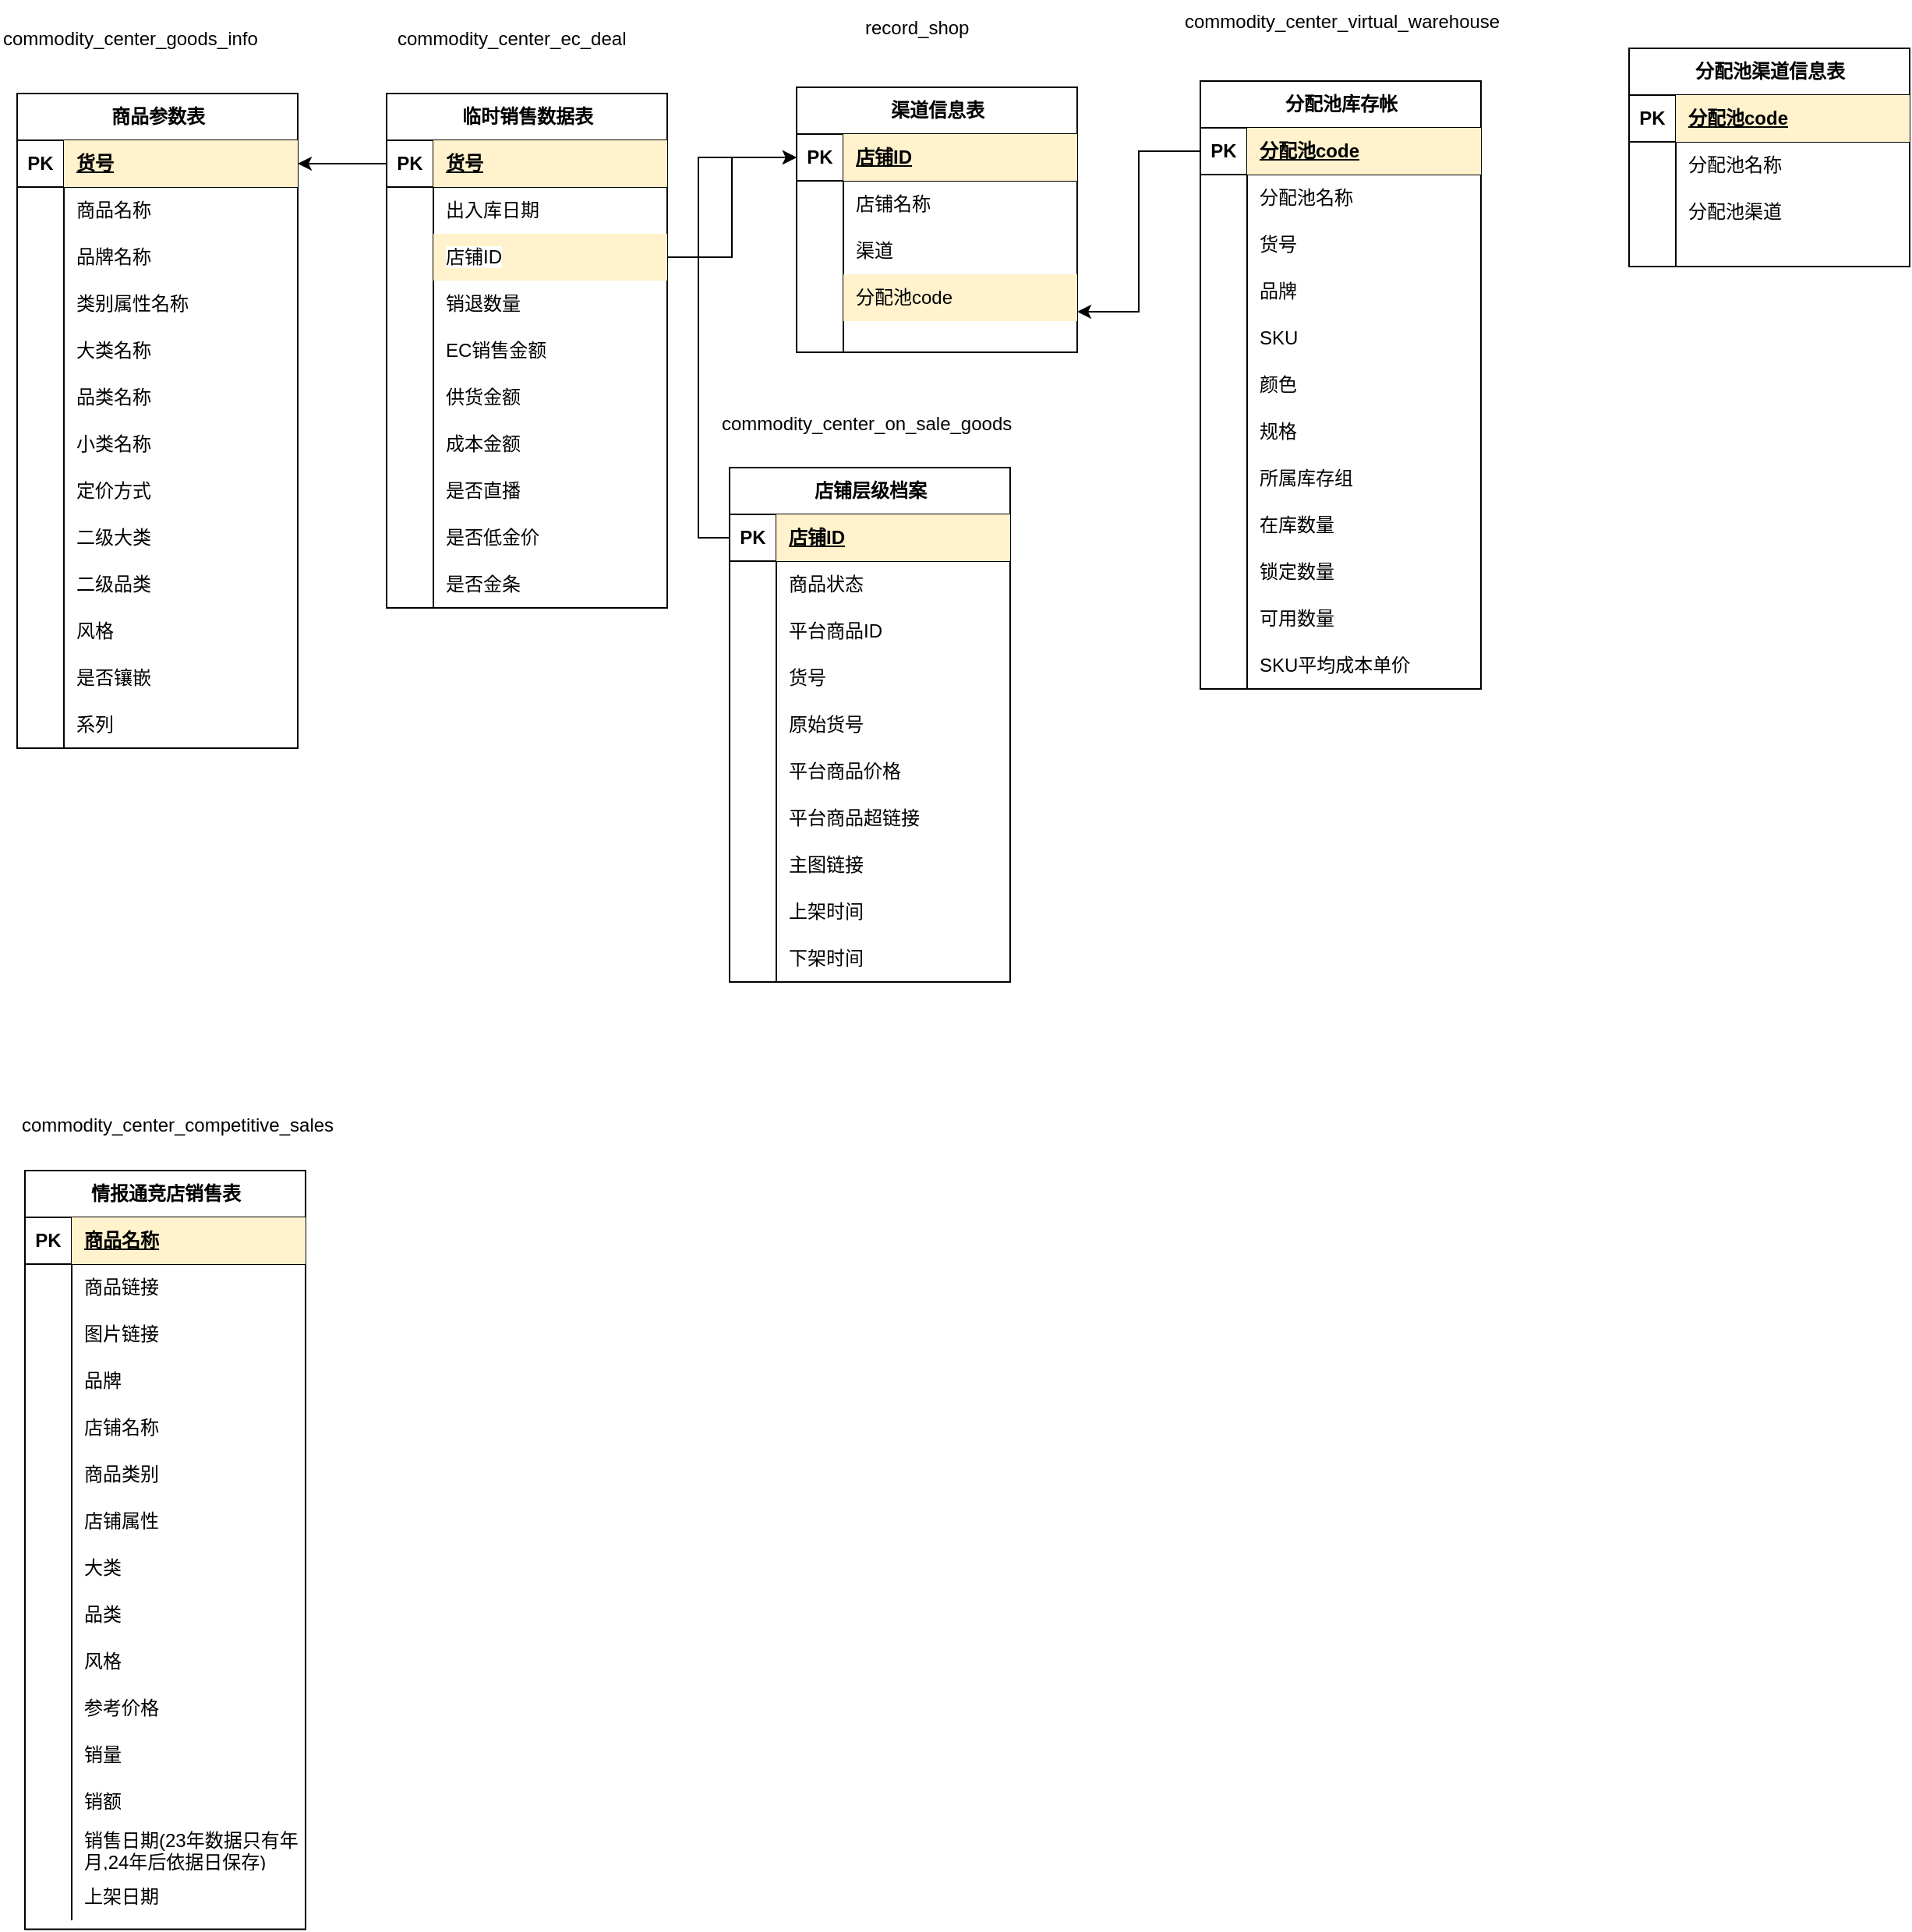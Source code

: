 <mxfile version="24.2.3" type="github">
  <diagram name="第 1 页" id="emhzuR4raNmRg1GJ_wK9">
    <mxGraphModel dx="1690" dy="738" grid="0" gridSize="10" guides="1" tooltips="1" connect="1" arrows="1" fold="1" page="0" pageScale="1" pageWidth="1200" pageHeight="1920" math="0" shadow="0">
      <root>
        <mxCell id="0" />
        <mxCell id="1" parent="0" />
        <mxCell id="-zltfGWzjcDKNvBbX60c-1" value="临时销售数据表" style="shape=table;startSize=30;container=1;collapsible=1;childLayout=tableLayout;fixedRows=1;rowLines=0;fontStyle=1;align=center;resizeLast=1;html=1;" parent="1" vertex="1">
          <mxGeometry x="270" y="150" width="180" height="330" as="geometry" />
        </mxCell>
        <mxCell id="-zltfGWzjcDKNvBbX60c-2" value="" style="shape=tableRow;horizontal=0;startSize=0;swimlaneHead=0;swimlaneBody=0;fillColor=none;collapsible=0;dropTarget=0;points=[[0,0.5],[1,0.5]];portConstraint=eastwest;top=0;left=0;right=0;bottom=1;" parent="-zltfGWzjcDKNvBbX60c-1" vertex="1">
          <mxGeometry y="30" width="180" height="30" as="geometry" />
        </mxCell>
        <mxCell id="-zltfGWzjcDKNvBbX60c-3" value="PK" style="shape=partialRectangle;connectable=0;fillColor=none;top=0;left=0;bottom=0;right=0;fontStyle=1;overflow=hidden;whiteSpace=wrap;html=1;" parent="-zltfGWzjcDKNvBbX60c-2" vertex="1">
          <mxGeometry width="30" height="30" as="geometry">
            <mxRectangle width="30" height="30" as="alternateBounds" />
          </mxGeometry>
        </mxCell>
        <mxCell id="-zltfGWzjcDKNvBbX60c-4" value="货号" style="shape=partialRectangle;connectable=0;fillColor=#fff2cc;top=0;left=0;bottom=0;right=0;align=left;spacingLeft=6;fontStyle=5;overflow=hidden;whiteSpace=wrap;html=1;strokeColor=#d6b656;" parent="-zltfGWzjcDKNvBbX60c-2" vertex="1">
          <mxGeometry x="30" width="150" height="30" as="geometry">
            <mxRectangle width="150" height="30" as="alternateBounds" />
          </mxGeometry>
        </mxCell>
        <mxCell id="-zltfGWzjcDKNvBbX60c-5" value="" style="shape=tableRow;horizontal=0;startSize=0;swimlaneHead=0;swimlaneBody=0;fillColor=none;collapsible=0;dropTarget=0;points=[[0,0.5],[1,0.5]];portConstraint=eastwest;top=0;left=0;right=0;bottom=0;" parent="-zltfGWzjcDKNvBbX60c-1" vertex="1">
          <mxGeometry y="60" width="180" height="30" as="geometry" />
        </mxCell>
        <mxCell id="-zltfGWzjcDKNvBbX60c-6" value="" style="shape=partialRectangle;connectable=0;fillColor=none;top=0;left=0;bottom=0;right=0;editable=1;overflow=hidden;whiteSpace=wrap;html=1;" parent="-zltfGWzjcDKNvBbX60c-5" vertex="1">
          <mxGeometry width="30" height="30" as="geometry">
            <mxRectangle width="30" height="30" as="alternateBounds" />
          </mxGeometry>
        </mxCell>
        <mxCell id="-zltfGWzjcDKNvBbX60c-7" value="出入库日期" style="shape=partialRectangle;connectable=0;fillColor=none;top=0;left=0;bottom=0;right=0;align=left;spacingLeft=6;overflow=hidden;whiteSpace=wrap;html=1;" parent="-zltfGWzjcDKNvBbX60c-5" vertex="1">
          <mxGeometry x="30" width="150" height="30" as="geometry">
            <mxRectangle width="150" height="30" as="alternateBounds" />
          </mxGeometry>
        </mxCell>
        <mxCell id="-zltfGWzjcDKNvBbX60c-8" value="" style="shape=tableRow;horizontal=0;startSize=0;swimlaneHead=0;swimlaneBody=0;fillColor=none;collapsible=0;dropTarget=0;points=[[0,0.5],[1,0.5]];portConstraint=eastwest;top=0;left=0;right=0;bottom=0;" parent="-zltfGWzjcDKNvBbX60c-1" vertex="1">
          <mxGeometry y="90" width="180" height="30" as="geometry" />
        </mxCell>
        <mxCell id="-zltfGWzjcDKNvBbX60c-9" value="" style="shape=partialRectangle;connectable=0;fillColor=none;top=0;left=0;bottom=0;right=0;editable=1;overflow=hidden;whiteSpace=wrap;html=1;" parent="-zltfGWzjcDKNvBbX60c-8" vertex="1">
          <mxGeometry width="30" height="30" as="geometry">
            <mxRectangle width="30" height="30" as="alternateBounds" />
          </mxGeometry>
        </mxCell>
        <mxCell id="-zltfGWzjcDKNvBbX60c-10" value="&lt;span style=&quot;background-color: rgb(255, 255, 255);&quot;&gt;店铺ID&lt;/span&gt;" style="shape=partialRectangle;connectable=0;fillColor=#fff2cc;top=0;left=0;bottom=0;right=0;align=left;spacingLeft=6;overflow=hidden;whiteSpace=wrap;html=1;strokeColor=#d6b656;" parent="-zltfGWzjcDKNvBbX60c-8" vertex="1">
          <mxGeometry x="30" width="150" height="30" as="geometry">
            <mxRectangle width="150" height="30" as="alternateBounds" />
          </mxGeometry>
        </mxCell>
        <mxCell id="-zltfGWzjcDKNvBbX60c-11" value="" style="shape=tableRow;horizontal=0;startSize=0;swimlaneHead=0;swimlaneBody=0;fillColor=none;collapsible=0;dropTarget=0;points=[[0,0.5],[1,0.5]];portConstraint=eastwest;top=0;left=0;right=0;bottom=0;" parent="-zltfGWzjcDKNvBbX60c-1" vertex="1">
          <mxGeometry y="120" width="180" height="30" as="geometry" />
        </mxCell>
        <mxCell id="-zltfGWzjcDKNvBbX60c-12" value="" style="shape=partialRectangle;connectable=0;fillColor=none;top=0;left=0;bottom=0;right=0;editable=1;overflow=hidden;whiteSpace=wrap;html=1;" parent="-zltfGWzjcDKNvBbX60c-11" vertex="1">
          <mxGeometry width="30" height="30" as="geometry">
            <mxRectangle width="30" height="30" as="alternateBounds" />
          </mxGeometry>
        </mxCell>
        <mxCell id="-zltfGWzjcDKNvBbX60c-13" value="销退数量" style="shape=partialRectangle;connectable=0;fillColor=none;top=0;left=0;bottom=0;right=0;align=left;spacingLeft=6;overflow=hidden;whiteSpace=wrap;html=1;" parent="-zltfGWzjcDKNvBbX60c-11" vertex="1">
          <mxGeometry x="30" width="150" height="30" as="geometry">
            <mxRectangle width="150" height="30" as="alternateBounds" />
          </mxGeometry>
        </mxCell>
        <mxCell id="-zltfGWzjcDKNvBbX60c-84" value="" style="shape=tableRow;horizontal=0;startSize=0;swimlaneHead=0;swimlaneBody=0;fillColor=none;collapsible=0;dropTarget=0;points=[[0,0.5],[1,0.5]];portConstraint=eastwest;top=0;left=0;right=0;bottom=0;" parent="-zltfGWzjcDKNvBbX60c-1" vertex="1">
          <mxGeometry y="150" width="180" height="30" as="geometry" />
        </mxCell>
        <mxCell id="-zltfGWzjcDKNvBbX60c-85" value="" style="shape=partialRectangle;connectable=0;fillColor=none;top=0;left=0;bottom=0;right=0;editable=1;overflow=hidden;whiteSpace=wrap;html=1;" parent="-zltfGWzjcDKNvBbX60c-84" vertex="1">
          <mxGeometry width="30" height="30" as="geometry">
            <mxRectangle width="30" height="30" as="alternateBounds" />
          </mxGeometry>
        </mxCell>
        <mxCell id="-zltfGWzjcDKNvBbX60c-86" value="EC销售金额" style="shape=partialRectangle;connectable=0;fillColor=none;top=0;left=0;bottom=0;right=0;align=left;spacingLeft=6;overflow=hidden;whiteSpace=wrap;html=1;" parent="-zltfGWzjcDKNvBbX60c-84" vertex="1">
          <mxGeometry x="30" width="150" height="30" as="geometry">
            <mxRectangle width="150" height="30" as="alternateBounds" />
          </mxGeometry>
        </mxCell>
        <mxCell id="-zltfGWzjcDKNvBbX60c-87" value="" style="shape=tableRow;horizontal=0;startSize=0;swimlaneHead=0;swimlaneBody=0;fillColor=none;collapsible=0;dropTarget=0;points=[[0,0.5],[1,0.5]];portConstraint=eastwest;top=0;left=0;right=0;bottom=0;" parent="-zltfGWzjcDKNvBbX60c-1" vertex="1">
          <mxGeometry y="180" width="180" height="30" as="geometry" />
        </mxCell>
        <mxCell id="-zltfGWzjcDKNvBbX60c-88" value="" style="shape=partialRectangle;connectable=0;fillColor=none;top=0;left=0;bottom=0;right=0;editable=1;overflow=hidden;whiteSpace=wrap;html=1;" parent="-zltfGWzjcDKNvBbX60c-87" vertex="1">
          <mxGeometry width="30" height="30" as="geometry">
            <mxRectangle width="30" height="30" as="alternateBounds" />
          </mxGeometry>
        </mxCell>
        <mxCell id="-zltfGWzjcDKNvBbX60c-89" value="供货金额" style="shape=partialRectangle;connectable=0;fillColor=none;top=0;left=0;bottom=0;right=0;align=left;spacingLeft=6;overflow=hidden;whiteSpace=wrap;html=1;" parent="-zltfGWzjcDKNvBbX60c-87" vertex="1">
          <mxGeometry x="30" width="150" height="30" as="geometry">
            <mxRectangle width="150" height="30" as="alternateBounds" />
          </mxGeometry>
        </mxCell>
        <mxCell id="-zltfGWzjcDKNvBbX60c-90" value="" style="shape=tableRow;horizontal=0;startSize=0;swimlaneHead=0;swimlaneBody=0;fillColor=none;collapsible=0;dropTarget=0;points=[[0,0.5],[1,0.5]];portConstraint=eastwest;top=0;left=0;right=0;bottom=0;" parent="-zltfGWzjcDKNvBbX60c-1" vertex="1">
          <mxGeometry y="210" width="180" height="30" as="geometry" />
        </mxCell>
        <mxCell id="-zltfGWzjcDKNvBbX60c-91" value="" style="shape=partialRectangle;connectable=0;fillColor=none;top=0;left=0;bottom=0;right=0;editable=1;overflow=hidden;whiteSpace=wrap;html=1;" parent="-zltfGWzjcDKNvBbX60c-90" vertex="1">
          <mxGeometry width="30" height="30" as="geometry">
            <mxRectangle width="30" height="30" as="alternateBounds" />
          </mxGeometry>
        </mxCell>
        <mxCell id="-zltfGWzjcDKNvBbX60c-92" value="成本金额" style="shape=partialRectangle;connectable=0;fillColor=none;top=0;left=0;bottom=0;right=0;align=left;spacingLeft=6;overflow=hidden;whiteSpace=wrap;html=1;" parent="-zltfGWzjcDKNvBbX60c-90" vertex="1">
          <mxGeometry x="30" width="150" height="30" as="geometry">
            <mxRectangle width="150" height="30" as="alternateBounds" />
          </mxGeometry>
        </mxCell>
        <mxCell id="-zltfGWzjcDKNvBbX60c-137" value="" style="shape=tableRow;horizontal=0;startSize=0;swimlaneHead=0;swimlaneBody=0;fillColor=none;collapsible=0;dropTarget=0;points=[[0,0.5],[1,0.5]];portConstraint=eastwest;top=0;left=0;right=0;bottom=0;" parent="-zltfGWzjcDKNvBbX60c-1" vertex="1">
          <mxGeometry y="240" width="180" height="30" as="geometry" />
        </mxCell>
        <mxCell id="-zltfGWzjcDKNvBbX60c-138" value="" style="shape=partialRectangle;connectable=0;fillColor=none;top=0;left=0;bottom=0;right=0;editable=1;overflow=hidden;whiteSpace=wrap;html=1;" parent="-zltfGWzjcDKNvBbX60c-137" vertex="1">
          <mxGeometry width="30" height="30" as="geometry">
            <mxRectangle width="30" height="30" as="alternateBounds" />
          </mxGeometry>
        </mxCell>
        <mxCell id="-zltfGWzjcDKNvBbX60c-139" value="是否直播" style="shape=partialRectangle;connectable=0;fillColor=none;top=0;left=0;bottom=0;right=0;align=left;spacingLeft=6;overflow=hidden;whiteSpace=wrap;html=1;" parent="-zltfGWzjcDKNvBbX60c-137" vertex="1">
          <mxGeometry x="30" width="150" height="30" as="geometry">
            <mxRectangle width="150" height="30" as="alternateBounds" />
          </mxGeometry>
        </mxCell>
        <mxCell id="-zltfGWzjcDKNvBbX60c-140" value="" style="shape=tableRow;horizontal=0;startSize=0;swimlaneHead=0;swimlaneBody=0;fillColor=none;collapsible=0;dropTarget=0;points=[[0,0.5],[1,0.5]];portConstraint=eastwest;top=0;left=0;right=0;bottom=0;" parent="-zltfGWzjcDKNvBbX60c-1" vertex="1">
          <mxGeometry y="270" width="180" height="30" as="geometry" />
        </mxCell>
        <mxCell id="-zltfGWzjcDKNvBbX60c-141" value="" style="shape=partialRectangle;connectable=0;fillColor=none;top=0;left=0;bottom=0;right=0;editable=1;overflow=hidden;whiteSpace=wrap;html=1;" parent="-zltfGWzjcDKNvBbX60c-140" vertex="1">
          <mxGeometry width="30" height="30" as="geometry">
            <mxRectangle width="30" height="30" as="alternateBounds" />
          </mxGeometry>
        </mxCell>
        <mxCell id="-zltfGWzjcDKNvBbX60c-142" value="是否低金价" style="shape=partialRectangle;connectable=0;fillColor=none;top=0;left=0;bottom=0;right=0;align=left;spacingLeft=6;overflow=hidden;whiteSpace=wrap;html=1;" parent="-zltfGWzjcDKNvBbX60c-140" vertex="1">
          <mxGeometry x="30" width="150" height="30" as="geometry">
            <mxRectangle width="150" height="30" as="alternateBounds" />
          </mxGeometry>
        </mxCell>
        <mxCell id="-zltfGWzjcDKNvBbX60c-143" value="" style="shape=tableRow;horizontal=0;startSize=0;swimlaneHead=0;swimlaneBody=0;fillColor=none;collapsible=0;dropTarget=0;points=[[0,0.5],[1,0.5]];portConstraint=eastwest;top=0;left=0;right=0;bottom=0;" parent="-zltfGWzjcDKNvBbX60c-1" vertex="1">
          <mxGeometry y="300" width="180" height="30" as="geometry" />
        </mxCell>
        <mxCell id="-zltfGWzjcDKNvBbX60c-144" value="" style="shape=partialRectangle;connectable=0;fillColor=none;top=0;left=0;bottom=0;right=0;editable=1;overflow=hidden;whiteSpace=wrap;html=1;" parent="-zltfGWzjcDKNvBbX60c-143" vertex="1">
          <mxGeometry width="30" height="30" as="geometry">
            <mxRectangle width="30" height="30" as="alternateBounds" />
          </mxGeometry>
        </mxCell>
        <mxCell id="-zltfGWzjcDKNvBbX60c-145" value="是否金条" style="shape=partialRectangle;connectable=0;fillColor=none;top=0;left=0;bottom=0;right=0;align=left;spacingLeft=6;overflow=hidden;whiteSpace=wrap;html=1;" parent="-zltfGWzjcDKNvBbX60c-143" vertex="1">
          <mxGeometry x="30" width="150" height="30" as="geometry">
            <mxRectangle width="150" height="30" as="alternateBounds" />
          </mxGeometry>
        </mxCell>
        <mxCell id="-zltfGWzjcDKNvBbX60c-14" value="分配池库存帐" style="shape=table;startSize=30;container=1;collapsible=1;childLayout=tableLayout;fixedRows=1;rowLines=0;fontStyle=1;align=center;resizeLast=1;html=1;" parent="1" vertex="1">
          <mxGeometry x="792" y="142" width="180" height="390" as="geometry" />
        </mxCell>
        <mxCell id="-zltfGWzjcDKNvBbX60c-15" value="" style="shape=tableRow;horizontal=0;startSize=0;swimlaneHead=0;swimlaneBody=0;fillColor=none;collapsible=0;dropTarget=0;points=[[0,0.5],[1,0.5]];portConstraint=eastwest;top=0;left=0;right=0;bottom=1;" parent="-zltfGWzjcDKNvBbX60c-14" vertex="1">
          <mxGeometry y="30" width="180" height="30" as="geometry" />
        </mxCell>
        <mxCell id="-zltfGWzjcDKNvBbX60c-16" value="PK" style="shape=partialRectangle;connectable=0;fillColor=none;top=0;left=0;bottom=0;right=0;fontStyle=1;overflow=hidden;whiteSpace=wrap;html=1;" parent="-zltfGWzjcDKNvBbX60c-15" vertex="1">
          <mxGeometry width="30" height="30" as="geometry">
            <mxRectangle width="30" height="30" as="alternateBounds" />
          </mxGeometry>
        </mxCell>
        <mxCell id="-zltfGWzjcDKNvBbX60c-17" value="分配池code" style="shape=partialRectangle;connectable=0;fillColor=#fff2cc;top=0;left=0;bottom=0;right=0;align=left;spacingLeft=6;fontStyle=5;overflow=hidden;whiteSpace=wrap;html=1;strokeColor=#d6b656;" parent="-zltfGWzjcDKNvBbX60c-15" vertex="1">
          <mxGeometry x="30" width="150" height="30" as="geometry">
            <mxRectangle width="150" height="30" as="alternateBounds" />
          </mxGeometry>
        </mxCell>
        <mxCell id="-zltfGWzjcDKNvBbX60c-18" value="" style="shape=tableRow;horizontal=0;startSize=0;swimlaneHead=0;swimlaneBody=0;fillColor=none;collapsible=0;dropTarget=0;points=[[0,0.5],[1,0.5]];portConstraint=eastwest;top=0;left=0;right=0;bottom=0;" parent="-zltfGWzjcDKNvBbX60c-14" vertex="1">
          <mxGeometry y="60" width="180" height="30" as="geometry" />
        </mxCell>
        <mxCell id="-zltfGWzjcDKNvBbX60c-19" value="" style="shape=partialRectangle;connectable=0;fillColor=none;top=0;left=0;bottom=0;right=0;editable=1;overflow=hidden;whiteSpace=wrap;html=1;" parent="-zltfGWzjcDKNvBbX60c-18" vertex="1">
          <mxGeometry width="30" height="30" as="geometry">
            <mxRectangle width="30" height="30" as="alternateBounds" />
          </mxGeometry>
        </mxCell>
        <mxCell id="-zltfGWzjcDKNvBbX60c-20" value="分配池名称" style="shape=partialRectangle;connectable=0;fillColor=none;top=0;left=0;bottom=0;right=0;align=left;spacingLeft=6;overflow=hidden;whiteSpace=wrap;html=1;" parent="-zltfGWzjcDKNvBbX60c-18" vertex="1">
          <mxGeometry x="30" width="150" height="30" as="geometry">
            <mxRectangle width="150" height="30" as="alternateBounds" />
          </mxGeometry>
        </mxCell>
        <mxCell id="-zltfGWzjcDKNvBbX60c-21" value="" style="shape=tableRow;horizontal=0;startSize=0;swimlaneHead=0;swimlaneBody=0;fillColor=none;collapsible=0;dropTarget=0;points=[[0,0.5],[1,0.5]];portConstraint=eastwest;top=0;left=0;right=0;bottom=0;" parent="-zltfGWzjcDKNvBbX60c-14" vertex="1">
          <mxGeometry y="90" width="180" height="30" as="geometry" />
        </mxCell>
        <mxCell id="-zltfGWzjcDKNvBbX60c-22" value="" style="shape=partialRectangle;connectable=0;fillColor=none;top=0;left=0;bottom=0;right=0;editable=1;overflow=hidden;whiteSpace=wrap;html=1;" parent="-zltfGWzjcDKNvBbX60c-21" vertex="1">
          <mxGeometry width="30" height="30" as="geometry">
            <mxRectangle width="30" height="30" as="alternateBounds" />
          </mxGeometry>
        </mxCell>
        <mxCell id="-zltfGWzjcDKNvBbX60c-23" value="货号" style="shape=partialRectangle;connectable=0;fillColor=none;top=0;left=0;bottom=0;right=0;align=left;spacingLeft=6;overflow=hidden;whiteSpace=wrap;html=1;" parent="-zltfGWzjcDKNvBbX60c-21" vertex="1">
          <mxGeometry x="30" width="150" height="30" as="geometry">
            <mxRectangle width="150" height="30" as="alternateBounds" />
          </mxGeometry>
        </mxCell>
        <mxCell id="-zltfGWzjcDKNvBbX60c-24" value="" style="shape=tableRow;horizontal=0;startSize=0;swimlaneHead=0;swimlaneBody=0;fillColor=none;collapsible=0;dropTarget=0;points=[[0,0.5],[1,0.5]];portConstraint=eastwest;top=0;left=0;right=0;bottom=0;" parent="-zltfGWzjcDKNvBbX60c-14" vertex="1">
          <mxGeometry y="120" width="180" height="30" as="geometry" />
        </mxCell>
        <mxCell id="-zltfGWzjcDKNvBbX60c-25" value="" style="shape=partialRectangle;connectable=0;fillColor=none;top=0;left=0;bottom=0;right=0;editable=1;overflow=hidden;whiteSpace=wrap;html=1;" parent="-zltfGWzjcDKNvBbX60c-24" vertex="1">
          <mxGeometry width="30" height="30" as="geometry">
            <mxRectangle width="30" height="30" as="alternateBounds" />
          </mxGeometry>
        </mxCell>
        <mxCell id="-zltfGWzjcDKNvBbX60c-26" value="品牌" style="shape=partialRectangle;connectable=0;fillColor=none;top=0;left=0;bottom=0;right=0;align=left;spacingLeft=6;overflow=hidden;whiteSpace=wrap;html=1;" parent="-zltfGWzjcDKNvBbX60c-24" vertex="1">
          <mxGeometry x="30" width="150" height="30" as="geometry">
            <mxRectangle width="150" height="30" as="alternateBounds" />
          </mxGeometry>
        </mxCell>
        <mxCell id="-zltfGWzjcDKNvBbX60c-146" value="" style="shape=tableRow;horizontal=0;startSize=0;swimlaneHead=0;swimlaneBody=0;fillColor=none;collapsible=0;dropTarget=0;points=[[0,0.5],[1,0.5]];portConstraint=eastwest;top=0;left=0;right=0;bottom=0;" parent="-zltfGWzjcDKNvBbX60c-14" vertex="1">
          <mxGeometry y="150" width="180" height="30" as="geometry" />
        </mxCell>
        <mxCell id="-zltfGWzjcDKNvBbX60c-147" value="" style="shape=partialRectangle;connectable=0;fillColor=none;top=0;left=0;bottom=0;right=0;editable=1;overflow=hidden;whiteSpace=wrap;html=1;" parent="-zltfGWzjcDKNvBbX60c-146" vertex="1">
          <mxGeometry width="30" height="30" as="geometry">
            <mxRectangle width="30" height="30" as="alternateBounds" />
          </mxGeometry>
        </mxCell>
        <mxCell id="-zltfGWzjcDKNvBbX60c-148" value="SKU" style="shape=partialRectangle;connectable=0;fillColor=none;top=0;left=0;bottom=0;right=0;align=left;spacingLeft=6;overflow=hidden;whiteSpace=wrap;html=1;" parent="-zltfGWzjcDKNvBbX60c-146" vertex="1">
          <mxGeometry x="30" width="150" height="30" as="geometry">
            <mxRectangle width="150" height="30" as="alternateBounds" />
          </mxGeometry>
        </mxCell>
        <mxCell id="-zltfGWzjcDKNvBbX60c-149" value="" style="shape=tableRow;horizontal=0;startSize=0;swimlaneHead=0;swimlaneBody=0;fillColor=none;collapsible=0;dropTarget=0;points=[[0,0.5],[1,0.5]];portConstraint=eastwest;top=0;left=0;right=0;bottom=0;" parent="-zltfGWzjcDKNvBbX60c-14" vertex="1">
          <mxGeometry y="180" width="180" height="30" as="geometry" />
        </mxCell>
        <mxCell id="-zltfGWzjcDKNvBbX60c-150" value="" style="shape=partialRectangle;connectable=0;fillColor=none;top=0;left=0;bottom=0;right=0;editable=1;overflow=hidden;whiteSpace=wrap;html=1;" parent="-zltfGWzjcDKNvBbX60c-149" vertex="1">
          <mxGeometry width="30" height="30" as="geometry">
            <mxRectangle width="30" height="30" as="alternateBounds" />
          </mxGeometry>
        </mxCell>
        <mxCell id="-zltfGWzjcDKNvBbX60c-151" value="颜色" style="shape=partialRectangle;connectable=0;fillColor=none;top=0;left=0;bottom=0;right=0;align=left;spacingLeft=6;overflow=hidden;whiteSpace=wrap;html=1;" parent="-zltfGWzjcDKNvBbX60c-149" vertex="1">
          <mxGeometry x="30" width="150" height="30" as="geometry">
            <mxRectangle width="150" height="30" as="alternateBounds" />
          </mxGeometry>
        </mxCell>
        <mxCell id="-zltfGWzjcDKNvBbX60c-152" value="" style="shape=tableRow;horizontal=0;startSize=0;swimlaneHead=0;swimlaneBody=0;fillColor=none;collapsible=0;dropTarget=0;points=[[0,0.5],[1,0.5]];portConstraint=eastwest;top=0;left=0;right=0;bottom=0;" parent="-zltfGWzjcDKNvBbX60c-14" vertex="1">
          <mxGeometry y="210" width="180" height="30" as="geometry" />
        </mxCell>
        <mxCell id="-zltfGWzjcDKNvBbX60c-153" value="" style="shape=partialRectangle;connectable=0;fillColor=none;top=0;left=0;bottom=0;right=0;editable=1;overflow=hidden;whiteSpace=wrap;html=1;" parent="-zltfGWzjcDKNvBbX60c-152" vertex="1">
          <mxGeometry width="30" height="30" as="geometry">
            <mxRectangle width="30" height="30" as="alternateBounds" />
          </mxGeometry>
        </mxCell>
        <mxCell id="-zltfGWzjcDKNvBbX60c-154" value="规格" style="shape=partialRectangle;connectable=0;fillColor=none;top=0;left=0;bottom=0;right=0;align=left;spacingLeft=6;overflow=hidden;whiteSpace=wrap;html=1;" parent="-zltfGWzjcDKNvBbX60c-152" vertex="1">
          <mxGeometry x="30" width="150" height="30" as="geometry">
            <mxRectangle width="150" height="30" as="alternateBounds" />
          </mxGeometry>
        </mxCell>
        <mxCell id="-zltfGWzjcDKNvBbX60c-155" value="" style="shape=tableRow;horizontal=0;startSize=0;swimlaneHead=0;swimlaneBody=0;fillColor=none;collapsible=0;dropTarget=0;points=[[0,0.5],[1,0.5]];portConstraint=eastwest;top=0;left=0;right=0;bottom=0;" parent="-zltfGWzjcDKNvBbX60c-14" vertex="1">
          <mxGeometry y="240" width="180" height="30" as="geometry" />
        </mxCell>
        <mxCell id="-zltfGWzjcDKNvBbX60c-156" value="" style="shape=partialRectangle;connectable=0;fillColor=none;top=0;left=0;bottom=0;right=0;editable=1;overflow=hidden;whiteSpace=wrap;html=1;" parent="-zltfGWzjcDKNvBbX60c-155" vertex="1">
          <mxGeometry width="30" height="30" as="geometry">
            <mxRectangle width="30" height="30" as="alternateBounds" />
          </mxGeometry>
        </mxCell>
        <mxCell id="-zltfGWzjcDKNvBbX60c-157" value="所属库存组" style="shape=partialRectangle;connectable=0;fillColor=none;top=0;left=0;bottom=0;right=0;align=left;spacingLeft=6;overflow=hidden;whiteSpace=wrap;html=1;" parent="-zltfGWzjcDKNvBbX60c-155" vertex="1">
          <mxGeometry x="30" width="150" height="30" as="geometry">
            <mxRectangle width="150" height="30" as="alternateBounds" />
          </mxGeometry>
        </mxCell>
        <mxCell id="-zltfGWzjcDKNvBbX60c-158" value="" style="shape=tableRow;horizontal=0;startSize=0;swimlaneHead=0;swimlaneBody=0;fillColor=none;collapsible=0;dropTarget=0;points=[[0,0.5],[1,0.5]];portConstraint=eastwest;top=0;left=0;right=0;bottom=0;" parent="-zltfGWzjcDKNvBbX60c-14" vertex="1">
          <mxGeometry y="270" width="180" height="30" as="geometry" />
        </mxCell>
        <mxCell id="-zltfGWzjcDKNvBbX60c-159" value="" style="shape=partialRectangle;connectable=0;fillColor=none;top=0;left=0;bottom=0;right=0;editable=1;overflow=hidden;whiteSpace=wrap;html=1;" parent="-zltfGWzjcDKNvBbX60c-158" vertex="1">
          <mxGeometry width="30" height="30" as="geometry">
            <mxRectangle width="30" height="30" as="alternateBounds" />
          </mxGeometry>
        </mxCell>
        <mxCell id="-zltfGWzjcDKNvBbX60c-160" value="在库数量" style="shape=partialRectangle;connectable=0;fillColor=none;top=0;left=0;bottom=0;right=0;align=left;spacingLeft=6;overflow=hidden;whiteSpace=wrap;html=1;" parent="-zltfGWzjcDKNvBbX60c-158" vertex="1">
          <mxGeometry x="30" width="150" height="30" as="geometry">
            <mxRectangle width="150" height="30" as="alternateBounds" />
          </mxGeometry>
        </mxCell>
        <mxCell id="-zltfGWzjcDKNvBbX60c-161" value="" style="shape=tableRow;horizontal=0;startSize=0;swimlaneHead=0;swimlaneBody=0;fillColor=none;collapsible=0;dropTarget=0;points=[[0,0.5],[1,0.5]];portConstraint=eastwest;top=0;left=0;right=0;bottom=0;" parent="-zltfGWzjcDKNvBbX60c-14" vertex="1">
          <mxGeometry y="300" width="180" height="30" as="geometry" />
        </mxCell>
        <mxCell id="-zltfGWzjcDKNvBbX60c-162" value="" style="shape=partialRectangle;connectable=0;fillColor=none;top=0;left=0;bottom=0;right=0;editable=1;overflow=hidden;whiteSpace=wrap;html=1;" parent="-zltfGWzjcDKNvBbX60c-161" vertex="1">
          <mxGeometry width="30" height="30" as="geometry">
            <mxRectangle width="30" height="30" as="alternateBounds" />
          </mxGeometry>
        </mxCell>
        <mxCell id="-zltfGWzjcDKNvBbX60c-163" value="锁定数量" style="shape=partialRectangle;connectable=0;fillColor=none;top=0;left=0;bottom=0;right=0;align=left;spacingLeft=6;overflow=hidden;whiteSpace=wrap;html=1;" parent="-zltfGWzjcDKNvBbX60c-161" vertex="1">
          <mxGeometry x="30" width="150" height="30" as="geometry">
            <mxRectangle width="150" height="30" as="alternateBounds" />
          </mxGeometry>
        </mxCell>
        <mxCell id="-zltfGWzjcDKNvBbX60c-164" value="" style="shape=tableRow;horizontal=0;startSize=0;swimlaneHead=0;swimlaneBody=0;fillColor=none;collapsible=0;dropTarget=0;points=[[0,0.5],[1,0.5]];portConstraint=eastwest;top=0;left=0;right=0;bottom=0;" parent="-zltfGWzjcDKNvBbX60c-14" vertex="1">
          <mxGeometry y="330" width="180" height="30" as="geometry" />
        </mxCell>
        <mxCell id="-zltfGWzjcDKNvBbX60c-165" value="" style="shape=partialRectangle;connectable=0;fillColor=none;top=0;left=0;bottom=0;right=0;editable=1;overflow=hidden;whiteSpace=wrap;html=1;" parent="-zltfGWzjcDKNvBbX60c-164" vertex="1">
          <mxGeometry width="30" height="30" as="geometry">
            <mxRectangle width="30" height="30" as="alternateBounds" />
          </mxGeometry>
        </mxCell>
        <mxCell id="-zltfGWzjcDKNvBbX60c-166" value="可用数量" style="shape=partialRectangle;connectable=0;fillColor=none;top=0;left=0;bottom=0;right=0;align=left;spacingLeft=6;overflow=hidden;whiteSpace=wrap;html=1;" parent="-zltfGWzjcDKNvBbX60c-164" vertex="1">
          <mxGeometry x="30" width="150" height="30" as="geometry">
            <mxRectangle width="150" height="30" as="alternateBounds" />
          </mxGeometry>
        </mxCell>
        <mxCell id="-zltfGWzjcDKNvBbX60c-167" value="" style="shape=tableRow;horizontal=0;startSize=0;swimlaneHead=0;swimlaneBody=0;fillColor=none;collapsible=0;dropTarget=0;points=[[0,0.5],[1,0.5]];portConstraint=eastwest;top=0;left=0;right=0;bottom=0;" parent="-zltfGWzjcDKNvBbX60c-14" vertex="1">
          <mxGeometry y="360" width="180" height="30" as="geometry" />
        </mxCell>
        <mxCell id="-zltfGWzjcDKNvBbX60c-168" value="" style="shape=partialRectangle;connectable=0;fillColor=none;top=0;left=0;bottom=0;right=0;editable=1;overflow=hidden;whiteSpace=wrap;html=1;" parent="-zltfGWzjcDKNvBbX60c-167" vertex="1">
          <mxGeometry width="30" height="30" as="geometry">
            <mxRectangle width="30" height="30" as="alternateBounds" />
          </mxGeometry>
        </mxCell>
        <mxCell id="-zltfGWzjcDKNvBbX60c-169" value="SKU平均成本单价" style="shape=partialRectangle;connectable=0;fillColor=none;top=0;left=0;bottom=0;right=0;align=left;spacingLeft=6;overflow=hidden;whiteSpace=wrap;html=1;" parent="-zltfGWzjcDKNvBbX60c-167" vertex="1">
          <mxGeometry x="30" width="150" height="30" as="geometry">
            <mxRectangle width="150" height="30" as="alternateBounds" />
          </mxGeometry>
        </mxCell>
        <mxCell id="-zltfGWzjcDKNvBbX60c-27" value="渠道信息表" style="shape=table;startSize=30;container=1;collapsible=1;childLayout=tableLayout;fixedRows=1;rowLines=0;fontStyle=1;align=center;resizeLast=1;html=1;" parent="1" vertex="1">
          <mxGeometry x="533" y="146" width="180" height="170" as="geometry" />
        </mxCell>
        <mxCell id="-zltfGWzjcDKNvBbX60c-28" value="" style="shape=tableRow;horizontal=0;startSize=0;swimlaneHead=0;swimlaneBody=0;fillColor=none;collapsible=0;dropTarget=0;points=[[0,0.5],[1,0.5]];portConstraint=eastwest;top=0;left=0;right=0;bottom=1;" parent="-zltfGWzjcDKNvBbX60c-27" vertex="1">
          <mxGeometry y="30" width="180" height="30" as="geometry" />
        </mxCell>
        <mxCell id="-zltfGWzjcDKNvBbX60c-29" value="PK" style="shape=partialRectangle;connectable=0;fillColor=none;top=0;left=0;bottom=0;right=0;fontStyle=1;overflow=hidden;whiteSpace=wrap;html=1;" parent="-zltfGWzjcDKNvBbX60c-28" vertex="1">
          <mxGeometry width="30" height="30" as="geometry">
            <mxRectangle width="30" height="30" as="alternateBounds" />
          </mxGeometry>
        </mxCell>
        <mxCell id="-zltfGWzjcDKNvBbX60c-30" value="店铺ID" style="shape=partialRectangle;connectable=0;fillColor=#fff2cc;top=0;left=0;bottom=0;right=0;align=left;spacingLeft=6;fontStyle=5;overflow=hidden;whiteSpace=wrap;html=1;strokeColor=#d6b656;" parent="-zltfGWzjcDKNvBbX60c-28" vertex="1">
          <mxGeometry x="30" width="150" height="30" as="geometry">
            <mxRectangle width="150" height="30" as="alternateBounds" />
          </mxGeometry>
        </mxCell>
        <mxCell id="-zltfGWzjcDKNvBbX60c-31" value="" style="shape=tableRow;horizontal=0;startSize=0;swimlaneHead=0;swimlaneBody=0;fillColor=none;collapsible=0;dropTarget=0;points=[[0,0.5],[1,0.5]];portConstraint=eastwest;top=0;left=0;right=0;bottom=0;" parent="-zltfGWzjcDKNvBbX60c-27" vertex="1">
          <mxGeometry y="60" width="180" height="30" as="geometry" />
        </mxCell>
        <mxCell id="-zltfGWzjcDKNvBbX60c-32" value="" style="shape=partialRectangle;connectable=0;fillColor=none;top=0;left=0;bottom=0;right=0;editable=1;overflow=hidden;whiteSpace=wrap;html=1;" parent="-zltfGWzjcDKNvBbX60c-31" vertex="1">
          <mxGeometry width="30" height="30" as="geometry">
            <mxRectangle width="30" height="30" as="alternateBounds" />
          </mxGeometry>
        </mxCell>
        <mxCell id="-zltfGWzjcDKNvBbX60c-33" value="店铺名称" style="shape=partialRectangle;connectable=0;fillColor=none;top=0;left=0;bottom=0;right=0;align=left;spacingLeft=6;overflow=hidden;whiteSpace=wrap;html=1;" parent="-zltfGWzjcDKNvBbX60c-31" vertex="1">
          <mxGeometry x="30" width="150" height="30" as="geometry">
            <mxRectangle width="150" height="30" as="alternateBounds" />
          </mxGeometry>
        </mxCell>
        <mxCell id="-zltfGWzjcDKNvBbX60c-34" value="" style="shape=tableRow;horizontal=0;startSize=0;swimlaneHead=0;swimlaneBody=0;fillColor=none;collapsible=0;dropTarget=0;points=[[0,0.5],[1,0.5]];portConstraint=eastwest;top=0;left=0;right=0;bottom=0;" parent="-zltfGWzjcDKNvBbX60c-27" vertex="1">
          <mxGeometry y="90" width="180" height="30" as="geometry" />
        </mxCell>
        <mxCell id="-zltfGWzjcDKNvBbX60c-35" value="" style="shape=partialRectangle;connectable=0;fillColor=none;top=0;left=0;bottom=0;right=0;editable=1;overflow=hidden;whiteSpace=wrap;html=1;" parent="-zltfGWzjcDKNvBbX60c-34" vertex="1">
          <mxGeometry width="30" height="30" as="geometry">
            <mxRectangle width="30" height="30" as="alternateBounds" />
          </mxGeometry>
        </mxCell>
        <mxCell id="-zltfGWzjcDKNvBbX60c-36" value="渠道" style="shape=partialRectangle;connectable=0;fillColor=none;top=0;left=0;bottom=0;right=0;align=left;spacingLeft=6;overflow=hidden;whiteSpace=wrap;html=1;" parent="-zltfGWzjcDKNvBbX60c-34" vertex="1">
          <mxGeometry x="30" width="150" height="30" as="geometry">
            <mxRectangle width="150" height="30" as="alternateBounds" />
          </mxGeometry>
        </mxCell>
        <mxCell id="-zltfGWzjcDKNvBbX60c-172" value="" style="shape=tableRow;horizontal=0;startSize=0;swimlaneHead=0;swimlaneBody=0;fillColor=none;collapsible=0;dropTarget=0;points=[[0,0.5],[1,0.5]];portConstraint=eastwest;top=0;left=0;right=0;bottom=0;" parent="-zltfGWzjcDKNvBbX60c-27" vertex="1">
          <mxGeometry y="120" width="180" height="30" as="geometry" />
        </mxCell>
        <mxCell id="-zltfGWzjcDKNvBbX60c-173" value="" style="shape=partialRectangle;connectable=0;fillColor=none;top=0;left=0;bottom=0;right=0;editable=1;overflow=hidden;whiteSpace=wrap;html=1;" parent="-zltfGWzjcDKNvBbX60c-172" vertex="1">
          <mxGeometry width="30" height="30" as="geometry">
            <mxRectangle width="30" height="30" as="alternateBounds" />
          </mxGeometry>
        </mxCell>
        <mxCell id="-zltfGWzjcDKNvBbX60c-174" value="分配池code" style="shape=partialRectangle;connectable=0;fillColor=#fff2cc;top=0;left=0;bottom=0;right=0;align=left;spacingLeft=6;overflow=hidden;whiteSpace=wrap;html=1;strokeColor=#d6b656;" parent="-zltfGWzjcDKNvBbX60c-172" vertex="1">
          <mxGeometry x="30" width="150" height="30" as="geometry">
            <mxRectangle width="150" height="30" as="alternateBounds" />
          </mxGeometry>
        </mxCell>
        <mxCell id="-zltfGWzjcDKNvBbX60c-37" value="" style="shape=tableRow;horizontal=0;startSize=0;swimlaneHead=0;swimlaneBody=0;fillColor=none;collapsible=0;dropTarget=0;points=[[0,0.5],[1,0.5]];portConstraint=eastwest;top=0;left=0;right=0;bottom=0;" parent="-zltfGWzjcDKNvBbX60c-27" vertex="1">
          <mxGeometry y="150" width="180" height="20" as="geometry" />
        </mxCell>
        <mxCell id="-zltfGWzjcDKNvBbX60c-38" value="" style="shape=partialRectangle;connectable=0;fillColor=none;top=0;left=0;bottom=0;right=0;editable=1;overflow=hidden;whiteSpace=wrap;html=1;" parent="-zltfGWzjcDKNvBbX60c-37" vertex="1">
          <mxGeometry width="30" height="20" as="geometry">
            <mxRectangle width="30" height="20" as="alternateBounds" />
          </mxGeometry>
        </mxCell>
        <mxCell id="-zltfGWzjcDKNvBbX60c-39" value="" style="shape=partialRectangle;connectable=0;fillColor=none;top=0;left=0;bottom=0;right=0;align=left;spacingLeft=6;overflow=hidden;whiteSpace=wrap;html=1;" parent="-zltfGWzjcDKNvBbX60c-37" vertex="1">
          <mxGeometry x="30" width="150" height="20" as="geometry">
            <mxRectangle width="150" height="20" as="alternateBounds" />
          </mxGeometry>
        </mxCell>
        <mxCell id="-zltfGWzjcDKNvBbX60c-40" value="商品参数表" style="shape=table;startSize=30;container=1;collapsible=1;childLayout=tableLayout;fixedRows=1;rowLines=0;fontStyle=1;align=center;resizeLast=1;html=1;" parent="1" vertex="1">
          <mxGeometry x="33" y="150" width="180" height="420" as="geometry" />
        </mxCell>
        <mxCell id="-zltfGWzjcDKNvBbX60c-41" value="" style="shape=tableRow;horizontal=0;startSize=0;swimlaneHead=0;swimlaneBody=0;fillColor=none;collapsible=0;dropTarget=0;points=[[0,0.5],[1,0.5]];portConstraint=eastwest;top=0;left=0;right=0;bottom=1;" parent="-zltfGWzjcDKNvBbX60c-40" vertex="1">
          <mxGeometry y="30" width="180" height="30" as="geometry" />
        </mxCell>
        <mxCell id="-zltfGWzjcDKNvBbX60c-42" value="PK" style="shape=partialRectangle;connectable=0;fillColor=none;top=0;left=0;bottom=0;right=0;fontStyle=1;overflow=hidden;whiteSpace=wrap;html=1;" parent="-zltfGWzjcDKNvBbX60c-41" vertex="1">
          <mxGeometry width="30" height="30" as="geometry">
            <mxRectangle width="30" height="30" as="alternateBounds" />
          </mxGeometry>
        </mxCell>
        <mxCell id="-zltfGWzjcDKNvBbX60c-43" value="货号" style="shape=partialRectangle;connectable=0;fillColor=#fff2cc;top=0;left=0;bottom=0;right=0;align=left;spacingLeft=6;fontStyle=5;overflow=hidden;whiteSpace=wrap;html=1;strokeColor=#d6b656;" parent="-zltfGWzjcDKNvBbX60c-41" vertex="1">
          <mxGeometry x="30" width="150" height="30" as="geometry">
            <mxRectangle width="150" height="30" as="alternateBounds" />
          </mxGeometry>
        </mxCell>
        <mxCell id="-zltfGWzjcDKNvBbX60c-44" value="" style="shape=tableRow;horizontal=0;startSize=0;swimlaneHead=0;swimlaneBody=0;fillColor=none;collapsible=0;dropTarget=0;points=[[0,0.5],[1,0.5]];portConstraint=eastwest;top=0;left=0;right=0;bottom=0;" parent="-zltfGWzjcDKNvBbX60c-40" vertex="1">
          <mxGeometry y="60" width="180" height="30" as="geometry" />
        </mxCell>
        <mxCell id="-zltfGWzjcDKNvBbX60c-45" value="" style="shape=partialRectangle;connectable=0;fillColor=none;top=0;left=0;bottom=0;right=0;editable=1;overflow=hidden;whiteSpace=wrap;html=1;" parent="-zltfGWzjcDKNvBbX60c-44" vertex="1">
          <mxGeometry width="30" height="30" as="geometry">
            <mxRectangle width="30" height="30" as="alternateBounds" />
          </mxGeometry>
        </mxCell>
        <mxCell id="-zltfGWzjcDKNvBbX60c-46" value="商品名称" style="shape=partialRectangle;connectable=0;fillColor=none;top=0;left=0;bottom=0;right=0;align=left;spacingLeft=6;overflow=hidden;whiteSpace=wrap;html=1;" parent="-zltfGWzjcDKNvBbX60c-44" vertex="1">
          <mxGeometry x="30" width="150" height="30" as="geometry">
            <mxRectangle width="150" height="30" as="alternateBounds" />
          </mxGeometry>
        </mxCell>
        <mxCell id="-zltfGWzjcDKNvBbX60c-47" value="" style="shape=tableRow;horizontal=0;startSize=0;swimlaneHead=0;swimlaneBody=0;fillColor=none;collapsible=0;dropTarget=0;points=[[0,0.5],[1,0.5]];portConstraint=eastwest;top=0;left=0;right=0;bottom=0;" parent="-zltfGWzjcDKNvBbX60c-40" vertex="1">
          <mxGeometry y="90" width="180" height="30" as="geometry" />
        </mxCell>
        <mxCell id="-zltfGWzjcDKNvBbX60c-48" value="" style="shape=partialRectangle;connectable=0;fillColor=none;top=0;left=0;bottom=0;right=0;editable=1;overflow=hidden;whiteSpace=wrap;html=1;" parent="-zltfGWzjcDKNvBbX60c-47" vertex="1">
          <mxGeometry width="30" height="30" as="geometry">
            <mxRectangle width="30" height="30" as="alternateBounds" />
          </mxGeometry>
        </mxCell>
        <mxCell id="-zltfGWzjcDKNvBbX60c-49" value="品牌名称" style="shape=partialRectangle;connectable=0;fillColor=none;top=0;left=0;bottom=0;right=0;align=left;spacingLeft=6;overflow=hidden;whiteSpace=wrap;html=1;" parent="-zltfGWzjcDKNvBbX60c-47" vertex="1">
          <mxGeometry x="30" width="150" height="30" as="geometry">
            <mxRectangle width="150" height="30" as="alternateBounds" />
          </mxGeometry>
        </mxCell>
        <mxCell id="-zltfGWzjcDKNvBbX60c-50" value="" style="shape=tableRow;horizontal=0;startSize=0;swimlaneHead=0;swimlaneBody=0;fillColor=none;collapsible=0;dropTarget=0;points=[[0,0.5],[1,0.5]];portConstraint=eastwest;top=0;left=0;right=0;bottom=0;" parent="-zltfGWzjcDKNvBbX60c-40" vertex="1">
          <mxGeometry y="120" width="180" height="30" as="geometry" />
        </mxCell>
        <mxCell id="-zltfGWzjcDKNvBbX60c-51" value="" style="shape=partialRectangle;connectable=0;fillColor=none;top=0;left=0;bottom=0;right=0;editable=1;overflow=hidden;whiteSpace=wrap;html=1;" parent="-zltfGWzjcDKNvBbX60c-50" vertex="1">
          <mxGeometry width="30" height="30" as="geometry">
            <mxRectangle width="30" height="30" as="alternateBounds" />
          </mxGeometry>
        </mxCell>
        <mxCell id="-zltfGWzjcDKNvBbX60c-52" value="类别属性名称" style="shape=partialRectangle;connectable=0;fillColor=none;top=0;left=0;bottom=0;right=0;align=left;spacingLeft=6;overflow=hidden;whiteSpace=wrap;html=1;" parent="-zltfGWzjcDKNvBbX60c-50" vertex="1">
          <mxGeometry x="30" width="150" height="30" as="geometry">
            <mxRectangle width="150" height="30" as="alternateBounds" />
          </mxGeometry>
        </mxCell>
        <mxCell id="-zltfGWzjcDKNvBbX60c-53" value="" style="shape=tableRow;horizontal=0;startSize=0;swimlaneHead=0;swimlaneBody=0;fillColor=none;collapsible=0;dropTarget=0;points=[[0,0.5],[1,0.5]];portConstraint=eastwest;top=0;left=0;right=0;bottom=0;" parent="-zltfGWzjcDKNvBbX60c-40" vertex="1">
          <mxGeometry y="150" width="180" height="30" as="geometry" />
        </mxCell>
        <mxCell id="-zltfGWzjcDKNvBbX60c-54" value="" style="shape=partialRectangle;connectable=0;fillColor=none;top=0;left=0;bottom=0;right=0;editable=1;overflow=hidden;whiteSpace=wrap;html=1;" parent="-zltfGWzjcDKNvBbX60c-53" vertex="1">
          <mxGeometry width="30" height="30" as="geometry">
            <mxRectangle width="30" height="30" as="alternateBounds" />
          </mxGeometry>
        </mxCell>
        <mxCell id="-zltfGWzjcDKNvBbX60c-55" value="大类名称" style="shape=partialRectangle;connectable=0;fillColor=none;top=0;left=0;bottom=0;right=0;align=left;spacingLeft=6;overflow=hidden;whiteSpace=wrap;html=1;" parent="-zltfGWzjcDKNvBbX60c-53" vertex="1">
          <mxGeometry x="30" width="150" height="30" as="geometry">
            <mxRectangle width="150" height="30" as="alternateBounds" />
          </mxGeometry>
        </mxCell>
        <mxCell id="-zltfGWzjcDKNvBbX60c-56" value="" style="shape=tableRow;horizontal=0;startSize=0;swimlaneHead=0;swimlaneBody=0;fillColor=none;collapsible=0;dropTarget=0;points=[[0,0.5],[1,0.5]];portConstraint=eastwest;top=0;left=0;right=0;bottom=0;" parent="-zltfGWzjcDKNvBbX60c-40" vertex="1">
          <mxGeometry y="180" width="180" height="30" as="geometry" />
        </mxCell>
        <mxCell id="-zltfGWzjcDKNvBbX60c-57" value="" style="shape=partialRectangle;connectable=0;fillColor=none;top=0;left=0;bottom=0;right=0;editable=1;overflow=hidden;whiteSpace=wrap;html=1;" parent="-zltfGWzjcDKNvBbX60c-56" vertex="1">
          <mxGeometry width="30" height="30" as="geometry">
            <mxRectangle width="30" height="30" as="alternateBounds" />
          </mxGeometry>
        </mxCell>
        <mxCell id="-zltfGWzjcDKNvBbX60c-58" value="品类名称" style="shape=partialRectangle;connectable=0;fillColor=none;top=0;left=0;bottom=0;right=0;align=left;spacingLeft=6;overflow=hidden;whiteSpace=wrap;html=1;" parent="-zltfGWzjcDKNvBbX60c-56" vertex="1">
          <mxGeometry x="30" width="150" height="30" as="geometry">
            <mxRectangle width="150" height="30" as="alternateBounds" />
          </mxGeometry>
        </mxCell>
        <mxCell id="-zltfGWzjcDKNvBbX60c-59" value="" style="shape=tableRow;horizontal=0;startSize=0;swimlaneHead=0;swimlaneBody=0;fillColor=none;collapsible=0;dropTarget=0;points=[[0,0.5],[1,0.5]];portConstraint=eastwest;top=0;left=0;right=0;bottom=0;" parent="-zltfGWzjcDKNvBbX60c-40" vertex="1">
          <mxGeometry y="210" width="180" height="30" as="geometry" />
        </mxCell>
        <mxCell id="-zltfGWzjcDKNvBbX60c-60" value="" style="shape=partialRectangle;connectable=0;fillColor=none;top=0;left=0;bottom=0;right=0;editable=1;overflow=hidden;whiteSpace=wrap;html=1;" parent="-zltfGWzjcDKNvBbX60c-59" vertex="1">
          <mxGeometry width="30" height="30" as="geometry">
            <mxRectangle width="30" height="30" as="alternateBounds" />
          </mxGeometry>
        </mxCell>
        <mxCell id="-zltfGWzjcDKNvBbX60c-61" value="小类名称" style="shape=partialRectangle;connectable=0;fillColor=none;top=0;left=0;bottom=0;right=0;align=left;spacingLeft=6;overflow=hidden;whiteSpace=wrap;html=1;" parent="-zltfGWzjcDKNvBbX60c-59" vertex="1">
          <mxGeometry x="30" width="150" height="30" as="geometry">
            <mxRectangle width="150" height="30" as="alternateBounds" />
          </mxGeometry>
        </mxCell>
        <mxCell id="-zltfGWzjcDKNvBbX60c-62" value="" style="shape=tableRow;horizontal=0;startSize=0;swimlaneHead=0;swimlaneBody=0;fillColor=none;collapsible=0;dropTarget=0;points=[[0,0.5],[1,0.5]];portConstraint=eastwest;top=0;left=0;right=0;bottom=0;" parent="-zltfGWzjcDKNvBbX60c-40" vertex="1">
          <mxGeometry y="240" width="180" height="30" as="geometry" />
        </mxCell>
        <mxCell id="-zltfGWzjcDKNvBbX60c-63" value="" style="shape=partialRectangle;connectable=0;fillColor=none;top=0;left=0;bottom=0;right=0;editable=1;overflow=hidden;whiteSpace=wrap;html=1;" parent="-zltfGWzjcDKNvBbX60c-62" vertex="1">
          <mxGeometry width="30" height="30" as="geometry">
            <mxRectangle width="30" height="30" as="alternateBounds" />
          </mxGeometry>
        </mxCell>
        <mxCell id="-zltfGWzjcDKNvBbX60c-64" value="定价方式" style="shape=partialRectangle;connectable=0;fillColor=none;top=0;left=0;bottom=0;right=0;align=left;spacingLeft=6;overflow=hidden;whiteSpace=wrap;html=1;" parent="-zltfGWzjcDKNvBbX60c-62" vertex="1">
          <mxGeometry x="30" width="150" height="30" as="geometry">
            <mxRectangle width="150" height="30" as="alternateBounds" />
          </mxGeometry>
        </mxCell>
        <mxCell id="-zltfGWzjcDKNvBbX60c-65" value="" style="shape=tableRow;horizontal=0;startSize=0;swimlaneHead=0;swimlaneBody=0;fillColor=none;collapsible=0;dropTarget=0;points=[[0,0.5],[1,0.5]];portConstraint=eastwest;top=0;left=0;right=0;bottom=0;" parent="-zltfGWzjcDKNvBbX60c-40" vertex="1">
          <mxGeometry y="270" width="180" height="30" as="geometry" />
        </mxCell>
        <mxCell id="-zltfGWzjcDKNvBbX60c-66" value="" style="shape=partialRectangle;connectable=0;fillColor=none;top=0;left=0;bottom=0;right=0;editable=1;overflow=hidden;whiteSpace=wrap;html=1;" parent="-zltfGWzjcDKNvBbX60c-65" vertex="1">
          <mxGeometry width="30" height="30" as="geometry">
            <mxRectangle width="30" height="30" as="alternateBounds" />
          </mxGeometry>
        </mxCell>
        <mxCell id="-zltfGWzjcDKNvBbX60c-67" value="二级大类" style="shape=partialRectangle;connectable=0;fillColor=none;top=0;left=0;bottom=0;right=0;align=left;spacingLeft=6;overflow=hidden;whiteSpace=wrap;html=1;" parent="-zltfGWzjcDKNvBbX60c-65" vertex="1">
          <mxGeometry x="30" width="150" height="30" as="geometry">
            <mxRectangle width="150" height="30" as="alternateBounds" />
          </mxGeometry>
        </mxCell>
        <mxCell id="-zltfGWzjcDKNvBbX60c-68" value="" style="shape=tableRow;horizontal=0;startSize=0;swimlaneHead=0;swimlaneBody=0;fillColor=none;collapsible=0;dropTarget=0;points=[[0,0.5],[1,0.5]];portConstraint=eastwest;top=0;left=0;right=0;bottom=0;" parent="-zltfGWzjcDKNvBbX60c-40" vertex="1">
          <mxGeometry y="300" width="180" height="30" as="geometry" />
        </mxCell>
        <mxCell id="-zltfGWzjcDKNvBbX60c-69" value="" style="shape=partialRectangle;connectable=0;fillColor=none;top=0;left=0;bottom=0;right=0;editable=1;overflow=hidden;whiteSpace=wrap;html=1;" parent="-zltfGWzjcDKNvBbX60c-68" vertex="1">
          <mxGeometry width="30" height="30" as="geometry">
            <mxRectangle width="30" height="30" as="alternateBounds" />
          </mxGeometry>
        </mxCell>
        <mxCell id="-zltfGWzjcDKNvBbX60c-70" value="二级品类" style="shape=partialRectangle;connectable=0;fillColor=none;top=0;left=0;bottom=0;right=0;align=left;spacingLeft=6;overflow=hidden;whiteSpace=wrap;html=1;" parent="-zltfGWzjcDKNvBbX60c-68" vertex="1">
          <mxGeometry x="30" width="150" height="30" as="geometry">
            <mxRectangle width="150" height="30" as="alternateBounds" />
          </mxGeometry>
        </mxCell>
        <mxCell id="-zltfGWzjcDKNvBbX60c-71" value="" style="shape=tableRow;horizontal=0;startSize=0;swimlaneHead=0;swimlaneBody=0;fillColor=none;collapsible=0;dropTarget=0;points=[[0,0.5],[1,0.5]];portConstraint=eastwest;top=0;left=0;right=0;bottom=0;" parent="-zltfGWzjcDKNvBbX60c-40" vertex="1">
          <mxGeometry y="330" width="180" height="30" as="geometry" />
        </mxCell>
        <mxCell id="-zltfGWzjcDKNvBbX60c-72" value="" style="shape=partialRectangle;connectable=0;fillColor=none;top=0;left=0;bottom=0;right=0;editable=1;overflow=hidden;whiteSpace=wrap;html=1;" parent="-zltfGWzjcDKNvBbX60c-71" vertex="1">
          <mxGeometry width="30" height="30" as="geometry">
            <mxRectangle width="30" height="30" as="alternateBounds" />
          </mxGeometry>
        </mxCell>
        <mxCell id="-zltfGWzjcDKNvBbX60c-73" value="风格" style="shape=partialRectangle;connectable=0;fillColor=none;top=0;left=0;bottom=0;right=0;align=left;spacingLeft=6;overflow=hidden;whiteSpace=wrap;html=1;" parent="-zltfGWzjcDKNvBbX60c-71" vertex="1">
          <mxGeometry x="30" width="150" height="30" as="geometry">
            <mxRectangle width="150" height="30" as="alternateBounds" />
          </mxGeometry>
        </mxCell>
        <mxCell id="-zltfGWzjcDKNvBbX60c-74" value="" style="shape=tableRow;horizontal=0;startSize=0;swimlaneHead=0;swimlaneBody=0;fillColor=none;collapsible=0;dropTarget=0;points=[[0,0.5],[1,0.5]];portConstraint=eastwest;top=0;left=0;right=0;bottom=0;" parent="-zltfGWzjcDKNvBbX60c-40" vertex="1">
          <mxGeometry y="360" width="180" height="30" as="geometry" />
        </mxCell>
        <mxCell id="-zltfGWzjcDKNvBbX60c-75" value="" style="shape=partialRectangle;connectable=0;fillColor=none;top=0;left=0;bottom=0;right=0;editable=1;overflow=hidden;whiteSpace=wrap;html=1;" parent="-zltfGWzjcDKNvBbX60c-74" vertex="1">
          <mxGeometry width="30" height="30" as="geometry">
            <mxRectangle width="30" height="30" as="alternateBounds" />
          </mxGeometry>
        </mxCell>
        <mxCell id="-zltfGWzjcDKNvBbX60c-76" value="是否镶嵌" style="shape=partialRectangle;connectable=0;fillColor=none;top=0;left=0;bottom=0;right=0;align=left;spacingLeft=6;overflow=hidden;whiteSpace=wrap;html=1;" parent="-zltfGWzjcDKNvBbX60c-74" vertex="1">
          <mxGeometry x="30" width="150" height="30" as="geometry">
            <mxRectangle width="150" height="30" as="alternateBounds" />
          </mxGeometry>
        </mxCell>
        <mxCell id="-zltfGWzjcDKNvBbX60c-77" value="" style="shape=tableRow;horizontal=0;startSize=0;swimlaneHead=0;swimlaneBody=0;fillColor=none;collapsible=0;dropTarget=0;points=[[0,0.5],[1,0.5]];portConstraint=eastwest;top=0;left=0;right=0;bottom=0;" parent="-zltfGWzjcDKNvBbX60c-40" vertex="1">
          <mxGeometry y="390" width="180" height="30" as="geometry" />
        </mxCell>
        <mxCell id="-zltfGWzjcDKNvBbX60c-78" value="" style="shape=partialRectangle;connectable=0;fillColor=none;top=0;left=0;bottom=0;right=0;editable=1;overflow=hidden;whiteSpace=wrap;html=1;" parent="-zltfGWzjcDKNvBbX60c-77" vertex="1">
          <mxGeometry width="30" height="30" as="geometry">
            <mxRectangle width="30" height="30" as="alternateBounds" />
          </mxGeometry>
        </mxCell>
        <mxCell id="-zltfGWzjcDKNvBbX60c-79" value="系列" style="shape=partialRectangle;connectable=0;fillColor=none;top=0;left=0;bottom=0;right=0;align=left;spacingLeft=6;overflow=hidden;whiteSpace=wrap;html=1;" parent="-zltfGWzjcDKNvBbX60c-77" vertex="1">
          <mxGeometry x="30" width="150" height="30" as="geometry">
            <mxRectangle width="150" height="30" as="alternateBounds" />
          </mxGeometry>
        </mxCell>
        <mxCell id="wP0DNWvxEzllLlh9W5Ev-44" style="edgeStyle=orthogonalEdgeStyle;rounded=0;orthogonalLoop=1;jettySize=auto;html=1;exitX=1;exitY=0.5;exitDx=0;exitDy=0;entryX=1;entryY=0.5;entryDx=0;entryDy=0;" parent="-zltfGWzjcDKNvBbX60c-40" source="-zltfGWzjcDKNvBbX60c-41" target="-zltfGWzjcDKNvBbX60c-41" edge="1">
          <mxGeometry relative="1" as="geometry" />
        </mxCell>
        <mxCell id="wP0DNWvxEzllLlh9W5Ev-1" value="店铺层级档案" style="shape=table;startSize=30;container=1;collapsible=1;childLayout=tableLayout;fixedRows=1;rowLines=0;fontStyle=1;align=center;resizeLast=1;html=1;" parent="1" vertex="1">
          <mxGeometry x="490" y="390" width="180" height="330" as="geometry" />
        </mxCell>
        <mxCell id="wP0DNWvxEzllLlh9W5Ev-2" value="" style="shape=tableRow;horizontal=0;startSize=0;swimlaneHead=0;swimlaneBody=0;fillColor=none;collapsible=0;dropTarget=0;points=[[0,0.5],[1,0.5]];portConstraint=eastwest;top=0;left=0;right=0;bottom=1;" parent="wP0DNWvxEzllLlh9W5Ev-1" vertex="1">
          <mxGeometry y="30" width="180" height="30" as="geometry" />
        </mxCell>
        <mxCell id="wP0DNWvxEzllLlh9W5Ev-3" value="PK" style="shape=partialRectangle;connectable=0;fillColor=none;top=0;left=0;bottom=0;right=0;fontStyle=1;overflow=hidden;whiteSpace=wrap;html=1;" parent="wP0DNWvxEzllLlh9W5Ev-2" vertex="1">
          <mxGeometry width="30" height="30" as="geometry">
            <mxRectangle width="30" height="30" as="alternateBounds" />
          </mxGeometry>
        </mxCell>
        <mxCell id="wP0DNWvxEzllLlh9W5Ev-4" value="店铺ID" style="shape=partialRectangle;connectable=0;fillColor=#fff2cc;top=0;left=0;bottom=0;right=0;align=left;spacingLeft=6;fontStyle=5;overflow=hidden;whiteSpace=wrap;html=1;strokeColor=#d6b656;" parent="wP0DNWvxEzllLlh9W5Ev-2" vertex="1">
          <mxGeometry x="30" width="150" height="30" as="geometry">
            <mxRectangle width="150" height="30" as="alternateBounds" />
          </mxGeometry>
        </mxCell>
        <mxCell id="wP0DNWvxEzllLlh9W5Ev-5" value="" style="shape=tableRow;horizontal=0;startSize=0;swimlaneHead=0;swimlaneBody=0;fillColor=none;collapsible=0;dropTarget=0;points=[[0,0.5],[1,0.5]];portConstraint=eastwest;top=0;left=0;right=0;bottom=0;" parent="wP0DNWvxEzllLlh9W5Ev-1" vertex="1">
          <mxGeometry y="60" width="180" height="30" as="geometry" />
        </mxCell>
        <mxCell id="wP0DNWvxEzllLlh9W5Ev-6" value="" style="shape=partialRectangle;connectable=0;fillColor=none;top=0;left=0;bottom=0;right=0;editable=1;overflow=hidden;whiteSpace=wrap;html=1;" parent="wP0DNWvxEzllLlh9W5Ev-5" vertex="1">
          <mxGeometry width="30" height="30" as="geometry">
            <mxRectangle width="30" height="30" as="alternateBounds" />
          </mxGeometry>
        </mxCell>
        <mxCell id="wP0DNWvxEzllLlh9W5Ev-7" value="商品状态" style="shape=partialRectangle;connectable=0;fillColor=none;top=0;left=0;bottom=0;right=0;align=left;spacingLeft=6;overflow=hidden;whiteSpace=wrap;html=1;" parent="wP0DNWvxEzllLlh9W5Ev-5" vertex="1">
          <mxGeometry x="30" width="150" height="30" as="geometry">
            <mxRectangle width="150" height="30" as="alternateBounds" />
          </mxGeometry>
        </mxCell>
        <mxCell id="wP0DNWvxEzllLlh9W5Ev-8" value="" style="shape=tableRow;horizontal=0;startSize=0;swimlaneHead=0;swimlaneBody=0;fillColor=none;collapsible=0;dropTarget=0;points=[[0,0.5],[1,0.5]];portConstraint=eastwest;top=0;left=0;right=0;bottom=0;" parent="wP0DNWvxEzllLlh9W5Ev-1" vertex="1">
          <mxGeometry y="90" width="180" height="30" as="geometry" />
        </mxCell>
        <mxCell id="wP0DNWvxEzllLlh9W5Ev-9" value="" style="shape=partialRectangle;connectable=0;fillColor=none;top=0;left=0;bottom=0;right=0;editable=1;overflow=hidden;whiteSpace=wrap;html=1;" parent="wP0DNWvxEzllLlh9W5Ev-8" vertex="1">
          <mxGeometry width="30" height="30" as="geometry">
            <mxRectangle width="30" height="30" as="alternateBounds" />
          </mxGeometry>
        </mxCell>
        <mxCell id="wP0DNWvxEzllLlh9W5Ev-10" value="平台商品ID" style="shape=partialRectangle;connectable=0;fillColor=none;top=0;left=0;bottom=0;right=0;align=left;spacingLeft=6;overflow=hidden;whiteSpace=wrap;html=1;" parent="wP0DNWvxEzllLlh9W5Ev-8" vertex="1">
          <mxGeometry x="30" width="150" height="30" as="geometry">
            <mxRectangle width="150" height="30" as="alternateBounds" />
          </mxGeometry>
        </mxCell>
        <mxCell id="wP0DNWvxEzllLlh9W5Ev-11" value="" style="shape=tableRow;horizontal=0;startSize=0;swimlaneHead=0;swimlaneBody=0;fillColor=none;collapsible=0;dropTarget=0;points=[[0,0.5],[1,0.5]];portConstraint=eastwest;top=0;left=0;right=0;bottom=0;" parent="wP0DNWvxEzllLlh9W5Ev-1" vertex="1">
          <mxGeometry y="120" width="180" height="30" as="geometry" />
        </mxCell>
        <mxCell id="wP0DNWvxEzllLlh9W5Ev-12" value="" style="shape=partialRectangle;connectable=0;fillColor=none;top=0;left=0;bottom=0;right=0;editable=1;overflow=hidden;whiteSpace=wrap;html=1;" parent="wP0DNWvxEzllLlh9W5Ev-11" vertex="1">
          <mxGeometry width="30" height="30" as="geometry">
            <mxRectangle width="30" height="30" as="alternateBounds" />
          </mxGeometry>
        </mxCell>
        <mxCell id="wP0DNWvxEzllLlh9W5Ev-13" value="货号" style="shape=partialRectangle;connectable=0;fillColor=none;top=0;left=0;bottom=0;right=0;align=left;spacingLeft=6;overflow=hidden;whiteSpace=wrap;html=1;" parent="wP0DNWvxEzllLlh9W5Ev-11" vertex="1">
          <mxGeometry x="30" width="150" height="30" as="geometry">
            <mxRectangle width="150" height="30" as="alternateBounds" />
          </mxGeometry>
        </mxCell>
        <mxCell id="RM4ZR6YpuS-WiIJy_B-_-78" value="" style="shape=tableRow;horizontal=0;startSize=0;swimlaneHead=0;swimlaneBody=0;fillColor=none;collapsible=0;dropTarget=0;points=[[0,0.5],[1,0.5]];portConstraint=eastwest;top=0;left=0;right=0;bottom=0;" parent="wP0DNWvxEzllLlh9W5Ev-1" vertex="1">
          <mxGeometry y="150" width="180" height="30" as="geometry" />
        </mxCell>
        <mxCell id="RM4ZR6YpuS-WiIJy_B-_-79" value="" style="shape=partialRectangle;connectable=0;fillColor=none;top=0;left=0;bottom=0;right=0;editable=1;overflow=hidden;whiteSpace=wrap;html=1;" parent="RM4ZR6YpuS-WiIJy_B-_-78" vertex="1">
          <mxGeometry width="30" height="30" as="geometry">
            <mxRectangle width="30" height="30" as="alternateBounds" />
          </mxGeometry>
        </mxCell>
        <mxCell id="RM4ZR6YpuS-WiIJy_B-_-80" value="原始货号" style="shape=partialRectangle;connectable=0;fillColor=none;top=0;left=0;bottom=0;right=0;align=left;spacingLeft=6;overflow=hidden;whiteSpace=wrap;html=1;" parent="RM4ZR6YpuS-WiIJy_B-_-78" vertex="1">
          <mxGeometry x="30" width="150" height="30" as="geometry">
            <mxRectangle width="150" height="30" as="alternateBounds" />
          </mxGeometry>
        </mxCell>
        <mxCell id="wP0DNWvxEzllLlh9W5Ev-14" value="" style="shape=tableRow;horizontal=0;startSize=0;swimlaneHead=0;swimlaneBody=0;fillColor=none;collapsible=0;dropTarget=0;points=[[0,0.5],[1,0.5]];portConstraint=eastwest;top=0;left=0;right=0;bottom=0;" parent="wP0DNWvxEzllLlh9W5Ev-1" vertex="1">
          <mxGeometry y="180" width="180" height="30" as="geometry" />
        </mxCell>
        <mxCell id="wP0DNWvxEzllLlh9W5Ev-15" value="" style="shape=partialRectangle;connectable=0;fillColor=none;top=0;left=0;bottom=0;right=0;editable=1;overflow=hidden;whiteSpace=wrap;html=1;" parent="wP0DNWvxEzllLlh9W5Ev-14" vertex="1">
          <mxGeometry width="30" height="30" as="geometry">
            <mxRectangle width="30" height="30" as="alternateBounds" />
          </mxGeometry>
        </mxCell>
        <mxCell id="wP0DNWvxEzllLlh9W5Ev-16" value="平台商品价格" style="shape=partialRectangle;connectable=0;fillColor=none;top=0;left=0;bottom=0;right=0;align=left;spacingLeft=6;overflow=hidden;whiteSpace=wrap;html=1;" parent="wP0DNWvxEzllLlh9W5Ev-14" vertex="1">
          <mxGeometry x="30" width="150" height="30" as="geometry">
            <mxRectangle width="150" height="30" as="alternateBounds" />
          </mxGeometry>
        </mxCell>
        <mxCell id="wP0DNWvxEzllLlh9W5Ev-17" value="" style="shape=tableRow;horizontal=0;startSize=0;swimlaneHead=0;swimlaneBody=0;fillColor=none;collapsible=0;dropTarget=0;points=[[0,0.5],[1,0.5]];portConstraint=eastwest;top=0;left=0;right=0;bottom=0;" parent="wP0DNWvxEzllLlh9W5Ev-1" vertex="1">
          <mxGeometry y="210" width="180" height="30" as="geometry" />
        </mxCell>
        <mxCell id="wP0DNWvxEzllLlh9W5Ev-18" value="" style="shape=partialRectangle;connectable=0;fillColor=none;top=0;left=0;bottom=0;right=0;editable=1;overflow=hidden;whiteSpace=wrap;html=1;" parent="wP0DNWvxEzllLlh9W5Ev-17" vertex="1">
          <mxGeometry width="30" height="30" as="geometry">
            <mxRectangle width="30" height="30" as="alternateBounds" />
          </mxGeometry>
        </mxCell>
        <mxCell id="wP0DNWvxEzllLlh9W5Ev-19" value="平台商品超链接" style="shape=partialRectangle;connectable=0;fillColor=none;top=0;left=0;bottom=0;right=0;align=left;spacingLeft=6;overflow=hidden;whiteSpace=wrap;html=1;" parent="wP0DNWvxEzllLlh9W5Ev-17" vertex="1">
          <mxGeometry x="30" width="150" height="30" as="geometry">
            <mxRectangle width="150" height="30" as="alternateBounds" />
          </mxGeometry>
        </mxCell>
        <mxCell id="wP0DNWvxEzllLlh9W5Ev-20" value="" style="shape=tableRow;horizontal=0;startSize=0;swimlaneHead=0;swimlaneBody=0;fillColor=none;collapsible=0;dropTarget=0;points=[[0,0.5],[1,0.5]];portConstraint=eastwest;top=0;left=0;right=0;bottom=0;" parent="wP0DNWvxEzllLlh9W5Ev-1" vertex="1">
          <mxGeometry y="240" width="180" height="30" as="geometry" />
        </mxCell>
        <mxCell id="wP0DNWvxEzllLlh9W5Ev-21" value="" style="shape=partialRectangle;connectable=0;fillColor=none;top=0;left=0;bottom=0;right=0;editable=1;overflow=hidden;whiteSpace=wrap;html=1;" parent="wP0DNWvxEzllLlh9W5Ev-20" vertex="1">
          <mxGeometry width="30" height="30" as="geometry">
            <mxRectangle width="30" height="30" as="alternateBounds" />
          </mxGeometry>
        </mxCell>
        <mxCell id="wP0DNWvxEzllLlh9W5Ev-22" value="主图链接" style="shape=partialRectangle;connectable=0;fillColor=none;top=0;left=0;bottom=0;right=0;align=left;spacingLeft=6;overflow=hidden;whiteSpace=wrap;html=1;" parent="wP0DNWvxEzllLlh9W5Ev-20" vertex="1">
          <mxGeometry x="30" width="150" height="30" as="geometry">
            <mxRectangle width="150" height="30" as="alternateBounds" />
          </mxGeometry>
        </mxCell>
        <mxCell id="wP0DNWvxEzllLlh9W5Ev-23" value="" style="shape=tableRow;horizontal=0;startSize=0;swimlaneHead=0;swimlaneBody=0;fillColor=none;collapsible=0;dropTarget=0;points=[[0,0.5],[1,0.5]];portConstraint=eastwest;top=0;left=0;right=0;bottom=0;" parent="wP0DNWvxEzllLlh9W5Ev-1" vertex="1">
          <mxGeometry y="270" width="180" height="30" as="geometry" />
        </mxCell>
        <mxCell id="wP0DNWvxEzllLlh9W5Ev-24" value="" style="shape=partialRectangle;connectable=0;fillColor=none;top=0;left=0;bottom=0;right=0;editable=1;overflow=hidden;whiteSpace=wrap;html=1;" parent="wP0DNWvxEzllLlh9W5Ev-23" vertex="1">
          <mxGeometry width="30" height="30" as="geometry">
            <mxRectangle width="30" height="30" as="alternateBounds" />
          </mxGeometry>
        </mxCell>
        <mxCell id="wP0DNWvxEzllLlh9W5Ev-25" value="上架时间" style="shape=partialRectangle;connectable=0;fillColor=none;top=0;left=0;bottom=0;right=0;align=left;spacingLeft=6;overflow=hidden;whiteSpace=wrap;html=1;" parent="wP0DNWvxEzllLlh9W5Ev-23" vertex="1">
          <mxGeometry x="30" width="150" height="30" as="geometry">
            <mxRectangle width="150" height="30" as="alternateBounds" />
          </mxGeometry>
        </mxCell>
        <mxCell id="wP0DNWvxEzllLlh9W5Ev-26" value="" style="shape=tableRow;horizontal=0;startSize=0;swimlaneHead=0;swimlaneBody=0;fillColor=none;collapsible=0;dropTarget=0;points=[[0,0.5],[1,0.5]];portConstraint=eastwest;top=0;left=0;right=0;bottom=0;" parent="wP0DNWvxEzllLlh9W5Ev-1" vertex="1">
          <mxGeometry y="300" width="180" height="30" as="geometry" />
        </mxCell>
        <mxCell id="wP0DNWvxEzllLlh9W5Ev-27" value="" style="shape=partialRectangle;connectable=0;fillColor=none;top=0;left=0;bottom=0;right=0;editable=1;overflow=hidden;whiteSpace=wrap;html=1;" parent="wP0DNWvxEzllLlh9W5Ev-26" vertex="1">
          <mxGeometry width="30" height="30" as="geometry">
            <mxRectangle width="30" height="30" as="alternateBounds" />
          </mxGeometry>
        </mxCell>
        <mxCell id="wP0DNWvxEzllLlh9W5Ev-28" value="下架时间" style="shape=partialRectangle;connectable=0;fillColor=none;top=0;left=0;bottom=0;right=0;align=left;spacingLeft=6;overflow=hidden;whiteSpace=wrap;html=1;" parent="wP0DNWvxEzllLlh9W5Ev-26" vertex="1">
          <mxGeometry x="30" width="150" height="30" as="geometry">
            <mxRectangle width="150" height="30" as="alternateBounds" />
          </mxGeometry>
        </mxCell>
        <mxCell id="RM4ZR6YpuS-WiIJy_B-_-7" value="分配池渠道信息表" style="shape=table;startSize=30;container=1;collapsible=1;childLayout=tableLayout;fixedRows=1;rowLines=0;fontStyle=1;align=center;resizeLast=1;html=1;" parent="1" vertex="1">
          <mxGeometry x="1067" y="121" width="180" height="140" as="geometry">
            <mxRectangle x="1043" y="139" width="95" height="30" as="alternateBounds" />
          </mxGeometry>
        </mxCell>
        <mxCell id="RM4ZR6YpuS-WiIJy_B-_-8" value="" style="shape=tableRow;horizontal=0;startSize=0;swimlaneHead=0;swimlaneBody=0;fillColor=none;collapsible=0;dropTarget=0;points=[[0,0.5],[1,0.5]];portConstraint=eastwest;top=0;left=0;right=0;bottom=1;" parent="RM4ZR6YpuS-WiIJy_B-_-7" vertex="1">
          <mxGeometry y="30" width="180" height="30" as="geometry" />
        </mxCell>
        <mxCell id="RM4ZR6YpuS-WiIJy_B-_-9" value="PK" style="shape=partialRectangle;connectable=0;fillColor=none;top=0;left=0;bottom=0;right=0;fontStyle=1;overflow=hidden;whiteSpace=wrap;html=1;" parent="RM4ZR6YpuS-WiIJy_B-_-8" vertex="1">
          <mxGeometry width="30" height="30" as="geometry">
            <mxRectangle width="30" height="30" as="alternateBounds" />
          </mxGeometry>
        </mxCell>
        <mxCell id="RM4ZR6YpuS-WiIJy_B-_-10" value="分配池code" style="shape=partialRectangle;connectable=0;fillColor=#fff2cc;top=0;left=0;bottom=0;right=0;align=left;spacingLeft=6;fontStyle=5;overflow=hidden;whiteSpace=wrap;html=1;strokeColor=#d6b656;" parent="RM4ZR6YpuS-WiIJy_B-_-8" vertex="1">
          <mxGeometry x="30" width="150" height="30" as="geometry">
            <mxRectangle width="150" height="30" as="alternateBounds" />
          </mxGeometry>
        </mxCell>
        <mxCell id="RM4ZR6YpuS-WiIJy_B-_-11" value="" style="shape=tableRow;horizontal=0;startSize=0;swimlaneHead=0;swimlaneBody=0;fillColor=none;collapsible=0;dropTarget=0;points=[[0,0.5],[1,0.5]];portConstraint=eastwest;top=0;left=0;right=0;bottom=0;" parent="RM4ZR6YpuS-WiIJy_B-_-7" vertex="1">
          <mxGeometry y="60" width="180" height="30" as="geometry" />
        </mxCell>
        <mxCell id="RM4ZR6YpuS-WiIJy_B-_-12" value="" style="shape=partialRectangle;connectable=0;fillColor=none;top=0;left=0;bottom=0;right=0;editable=1;overflow=hidden;whiteSpace=wrap;html=1;" parent="RM4ZR6YpuS-WiIJy_B-_-11" vertex="1">
          <mxGeometry width="30" height="30" as="geometry">
            <mxRectangle width="30" height="30" as="alternateBounds" />
          </mxGeometry>
        </mxCell>
        <mxCell id="RM4ZR6YpuS-WiIJy_B-_-13" value="分配池名称" style="shape=partialRectangle;connectable=0;fillColor=none;top=0;left=0;bottom=0;right=0;align=left;spacingLeft=6;overflow=hidden;whiteSpace=wrap;html=1;" parent="RM4ZR6YpuS-WiIJy_B-_-11" vertex="1">
          <mxGeometry x="30" width="150" height="30" as="geometry">
            <mxRectangle width="150" height="30" as="alternateBounds" />
          </mxGeometry>
        </mxCell>
        <mxCell id="RM4ZR6YpuS-WiIJy_B-_-14" value="" style="shape=tableRow;horizontal=0;startSize=0;swimlaneHead=0;swimlaneBody=0;fillColor=none;collapsible=0;dropTarget=0;points=[[0,0.5],[1,0.5]];portConstraint=eastwest;top=0;left=0;right=0;bottom=0;" parent="RM4ZR6YpuS-WiIJy_B-_-7" vertex="1">
          <mxGeometry y="90" width="180" height="30" as="geometry" />
        </mxCell>
        <mxCell id="RM4ZR6YpuS-WiIJy_B-_-15" value="" style="shape=partialRectangle;connectable=0;fillColor=none;top=0;left=0;bottom=0;right=0;editable=1;overflow=hidden;whiteSpace=wrap;html=1;" parent="RM4ZR6YpuS-WiIJy_B-_-14" vertex="1">
          <mxGeometry width="30" height="30" as="geometry">
            <mxRectangle width="30" height="30" as="alternateBounds" />
          </mxGeometry>
        </mxCell>
        <mxCell id="RM4ZR6YpuS-WiIJy_B-_-16" value="分配池渠道" style="shape=partialRectangle;connectable=0;fillColor=none;top=0;left=0;bottom=0;right=0;align=left;spacingLeft=6;overflow=hidden;whiteSpace=wrap;html=1;" parent="RM4ZR6YpuS-WiIJy_B-_-14" vertex="1">
          <mxGeometry x="30" width="150" height="30" as="geometry">
            <mxRectangle width="150" height="30" as="alternateBounds" />
          </mxGeometry>
        </mxCell>
        <mxCell id="RM4ZR6YpuS-WiIJy_B-_-20" value="" style="shape=tableRow;horizontal=0;startSize=0;swimlaneHead=0;swimlaneBody=0;fillColor=none;collapsible=0;dropTarget=0;points=[[0,0.5],[1,0.5]];portConstraint=eastwest;top=0;left=0;right=0;bottom=0;" parent="RM4ZR6YpuS-WiIJy_B-_-7" vertex="1">
          <mxGeometry y="120" width="180" height="20" as="geometry" />
        </mxCell>
        <mxCell id="RM4ZR6YpuS-WiIJy_B-_-21" value="" style="shape=partialRectangle;connectable=0;fillColor=none;top=0;left=0;bottom=0;right=0;editable=1;overflow=hidden;whiteSpace=wrap;html=1;" parent="RM4ZR6YpuS-WiIJy_B-_-20" vertex="1">
          <mxGeometry width="30" height="20" as="geometry">
            <mxRectangle width="30" height="20" as="alternateBounds" />
          </mxGeometry>
        </mxCell>
        <mxCell id="RM4ZR6YpuS-WiIJy_B-_-22" value="" style="shape=partialRectangle;connectable=0;fillColor=none;top=0;left=0;bottom=0;right=0;align=left;spacingLeft=6;overflow=hidden;whiteSpace=wrap;html=1;" parent="RM4ZR6YpuS-WiIJy_B-_-20" vertex="1">
          <mxGeometry x="30" width="150" height="20" as="geometry">
            <mxRectangle width="150" height="20" as="alternateBounds" />
          </mxGeometry>
        </mxCell>
        <mxCell id="RM4ZR6YpuS-WiIJy_B-_-25" value="情报通竞店销售表" style="shape=table;startSize=30;container=1;collapsible=1;childLayout=tableLayout;fixedRows=1;rowLines=0;fontStyle=1;align=center;resizeLast=1;html=1;fillColor=default;" parent="1" vertex="1">
          <mxGeometry x="38" y="841" width="180" height="486.75" as="geometry" />
        </mxCell>
        <mxCell id="RM4ZR6YpuS-WiIJy_B-_-26" value="" style="shape=tableRow;horizontal=0;startSize=0;swimlaneHead=0;swimlaneBody=0;fillColor=none;collapsible=0;dropTarget=0;points=[[0,0.5],[1,0.5]];portConstraint=eastwest;top=0;left=0;right=0;bottom=1;" parent="RM4ZR6YpuS-WiIJy_B-_-25" vertex="1">
          <mxGeometry y="30" width="180" height="30" as="geometry" />
        </mxCell>
        <mxCell id="RM4ZR6YpuS-WiIJy_B-_-27" value="PK" style="shape=partialRectangle;connectable=0;fillColor=none;top=0;left=0;bottom=0;right=0;fontStyle=1;overflow=hidden;whiteSpace=wrap;html=1;" parent="RM4ZR6YpuS-WiIJy_B-_-26" vertex="1">
          <mxGeometry width="30" height="30" as="geometry">
            <mxRectangle width="30" height="30" as="alternateBounds" />
          </mxGeometry>
        </mxCell>
        <mxCell id="RM4ZR6YpuS-WiIJy_B-_-28" value="商品名称" style="shape=partialRectangle;connectable=0;fillColor=#fff2cc;top=0;left=0;bottom=0;right=0;align=left;spacingLeft=6;fontStyle=5;overflow=hidden;whiteSpace=wrap;html=1;strokeColor=#d6b656;" parent="RM4ZR6YpuS-WiIJy_B-_-26" vertex="1">
          <mxGeometry x="30" width="150" height="30" as="geometry">
            <mxRectangle width="150" height="30" as="alternateBounds" />
          </mxGeometry>
        </mxCell>
        <mxCell id="RM4ZR6YpuS-WiIJy_B-_-29" value="" style="shape=tableRow;horizontal=0;startSize=0;swimlaneHead=0;swimlaneBody=0;fillColor=none;collapsible=0;dropTarget=0;points=[[0,0.5],[1,0.5]];portConstraint=eastwest;top=0;left=0;right=0;bottom=0;" parent="RM4ZR6YpuS-WiIJy_B-_-25" vertex="1">
          <mxGeometry y="60" width="180" height="30" as="geometry" />
        </mxCell>
        <mxCell id="RM4ZR6YpuS-WiIJy_B-_-30" value="" style="shape=partialRectangle;connectable=0;fillColor=none;top=0;left=0;bottom=0;right=0;editable=1;overflow=hidden;whiteSpace=wrap;html=1;" parent="RM4ZR6YpuS-WiIJy_B-_-29" vertex="1">
          <mxGeometry width="30" height="30" as="geometry">
            <mxRectangle width="30" height="30" as="alternateBounds" />
          </mxGeometry>
        </mxCell>
        <mxCell id="RM4ZR6YpuS-WiIJy_B-_-31" value="商品链接" style="shape=partialRectangle;connectable=0;fillColor=none;top=0;left=0;bottom=0;right=0;align=left;spacingLeft=6;overflow=hidden;whiteSpace=wrap;html=1;" parent="RM4ZR6YpuS-WiIJy_B-_-29" vertex="1">
          <mxGeometry x="30" width="150" height="30" as="geometry">
            <mxRectangle width="150" height="30" as="alternateBounds" />
          </mxGeometry>
        </mxCell>
        <mxCell id="RM4ZR6YpuS-WiIJy_B-_-32" value="" style="shape=tableRow;horizontal=0;startSize=0;swimlaneHead=0;swimlaneBody=0;fillColor=none;collapsible=0;dropTarget=0;points=[[0,0.5],[1,0.5]];portConstraint=eastwest;top=0;left=0;right=0;bottom=0;" parent="RM4ZR6YpuS-WiIJy_B-_-25" vertex="1">
          <mxGeometry y="90" width="180" height="30" as="geometry" />
        </mxCell>
        <mxCell id="RM4ZR6YpuS-WiIJy_B-_-33" value="" style="shape=partialRectangle;connectable=0;fillColor=none;top=0;left=0;bottom=0;right=0;editable=1;overflow=hidden;whiteSpace=wrap;html=1;" parent="RM4ZR6YpuS-WiIJy_B-_-32" vertex="1">
          <mxGeometry width="30" height="30" as="geometry">
            <mxRectangle width="30" height="30" as="alternateBounds" />
          </mxGeometry>
        </mxCell>
        <mxCell id="RM4ZR6YpuS-WiIJy_B-_-34" value="图片链接" style="shape=partialRectangle;connectable=0;fillColor=none;top=0;left=0;bottom=0;right=0;align=left;spacingLeft=6;overflow=hidden;whiteSpace=wrap;html=1;strokeColor=#d6b656;" parent="RM4ZR6YpuS-WiIJy_B-_-32" vertex="1">
          <mxGeometry x="30" width="150" height="30" as="geometry">
            <mxRectangle width="150" height="30" as="alternateBounds" />
          </mxGeometry>
        </mxCell>
        <mxCell id="RM4ZR6YpuS-WiIJy_B-_-35" value="" style="shape=tableRow;horizontal=0;startSize=0;swimlaneHead=0;swimlaneBody=0;fillColor=none;collapsible=0;dropTarget=0;points=[[0,0.5],[1,0.5]];portConstraint=eastwest;top=0;left=0;right=0;bottom=0;" parent="RM4ZR6YpuS-WiIJy_B-_-25" vertex="1">
          <mxGeometry y="120" width="180" height="30" as="geometry" />
        </mxCell>
        <mxCell id="RM4ZR6YpuS-WiIJy_B-_-36" value="" style="shape=partialRectangle;connectable=0;fillColor=none;top=0;left=0;bottom=0;right=0;editable=1;overflow=hidden;whiteSpace=wrap;html=1;" parent="RM4ZR6YpuS-WiIJy_B-_-35" vertex="1">
          <mxGeometry width="30" height="30" as="geometry">
            <mxRectangle width="30" height="30" as="alternateBounds" />
          </mxGeometry>
        </mxCell>
        <mxCell id="RM4ZR6YpuS-WiIJy_B-_-37" value="品牌" style="shape=partialRectangle;connectable=0;fillColor=none;top=0;left=0;bottom=0;right=0;align=left;spacingLeft=6;overflow=hidden;whiteSpace=wrap;html=1;" parent="RM4ZR6YpuS-WiIJy_B-_-35" vertex="1">
          <mxGeometry x="30" width="150" height="30" as="geometry">
            <mxRectangle width="150" height="30" as="alternateBounds" />
          </mxGeometry>
        </mxCell>
        <mxCell id="RM4ZR6YpuS-WiIJy_B-_-38" value="" style="shape=tableRow;horizontal=0;startSize=0;swimlaneHead=0;swimlaneBody=0;fillColor=none;collapsible=0;dropTarget=0;points=[[0,0.5],[1,0.5]];portConstraint=eastwest;top=0;left=0;right=0;bottom=0;" parent="RM4ZR6YpuS-WiIJy_B-_-25" vertex="1">
          <mxGeometry y="150" width="180" height="30" as="geometry" />
        </mxCell>
        <mxCell id="RM4ZR6YpuS-WiIJy_B-_-39" value="" style="shape=partialRectangle;connectable=0;fillColor=none;top=0;left=0;bottom=0;right=0;editable=1;overflow=hidden;whiteSpace=wrap;html=1;" parent="RM4ZR6YpuS-WiIJy_B-_-38" vertex="1">
          <mxGeometry width="30" height="30" as="geometry">
            <mxRectangle width="30" height="30" as="alternateBounds" />
          </mxGeometry>
        </mxCell>
        <mxCell id="RM4ZR6YpuS-WiIJy_B-_-40" value="店铺名称" style="shape=partialRectangle;connectable=0;fillColor=none;top=0;left=0;bottom=0;right=0;align=left;spacingLeft=6;overflow=hidden;whiteSpace=wrap;html=1;" parent="RM4ZR6YpuS-WiIJy_B-_-38" vertex="1">
          <mxGeometry x="30" width="150" height="30" as="geometry">
            <mxRectangle width="150" height="30" as="alternateBounds" />
          </mxGeometry>
        </mxCell>
        <mxCell id="RM4ZR6YpuS-WiIJy_B-_-41" value="" style="shape=tableRow;horizontal=0;startSize=0;swimlaneHead=0;swimlaneBody=0;fillColor=none;collapsible=0;dropTarget=0;points=[[0,0.5],[1,0.5]];portConstraint=eastwest;top=0;left=0;right=0;bottom=0;" parent="RM4ZR6YpuS-WiIJy_B-_-25" vertex="1">
          <mxGeometry y="180" width="180" height="30" as="geometry" />
        </mxCell>
        <mxCell id="RM4ZR6YpuS-WiIJy_B-_-42" value="" style="shape=partialRectangle;connectable=0;fillColor=none;top=0;left=0;bottom=0;right=0;editable=1;overflow=hidden;whiteSpace=wrap;html=1;" parent="RM4ZR6YpuS-WiIJy_B-_-41" vertex="1">
          <mxGeometry width="30" height="30" as="geometry">
            <mxRectangle width="30" height="30" as="alternateBounds" />
          </mxGeometry>
        </mxCell>
        <mxCell id="RM4ZR6YpuS-WiIJy_B-_-43" value="商品类别" style="shape=partialRectangle;connectable=0;fillColor=none;top=0;left=0;bottom=0;right=0;align=left;spacingLeft=6;overflow=hidden;whiteSpace=wrap;html=1;" parent="RM4ZR6YpuS-WiIJy_B-_-41" vertex="1">
          <mxGeometry x="30" width="150" height="30" as="geometry">
            <mxRectangle width="150" height="30" as="alternateBounds" />
          </mxGeometry>
        </mxCell>
        <mxCell id="RM4ZR6YpuS-WiIJy_B-_-44" value="" style="shape=tableRow;horizontal=0;startSize=0;swimlaneHead=0;swimlaneBody=0;fillColor=none;collapsible=0;dropTarget=0;points=[[0,0.5],[1,0.5]];portConstraint=eastwest;top=0;left=0;right=0;bottom=0;" parent="RM4ZR6YpuS-WiIJy_B-_-25" vertex="1">
          <mxGeometry y="210" width="180" height="30" as="geometry" />
        </mxCell>
        <mxCell id="RM4ZR6YpuS-WiIJy_B-_-45" value="" style="shape=partialRectangle;connectable=0;fillColor=none;top=0;left=0;bottom=0;right=0;editable=1;overflow=hidden;whiteSpace=wrap;html=1;" parent="RM4ZR6YpuS-WiIJy_B-_-44" vertex="1">
          <mxGeometry width="30" height="30" as="geometry">
            <mxRectangle width="30" height="30" as="alternateBounds" />
          </mxGeometry>
        </mxCell>
        <mxCell id="RM4ZR6YpuS-WiIJy_B-_-46" value="店铺属性" style="shape=partialRectangle;connectable=0;fillColor=none;top=0;left=0;bottom=0;right=0;align=left;spacingLeft=6;overflow=hidden;whiteSpace=wrap;html=1;" parent="RM4ZR6YpuS-WiIJy_B-_-44" vertex="1">
          <mxGeometry x="30" width="150" height="30" as="geometry">
            <mxRectangle width="150" height="30" as="alternateBounds" />
          </mxGeometry>
        </mxCell>
        <mxCell id="RM4ZR6YpuS-WiIJy_B-_-47" value="" style="shape=tableRow;horizontal=0;startSize=0;swimlaneHead=0;swimlaneBody=0;fillColor=none;collapsible=0;dropTarget=0;points=[[0,0.5],[1,0.5]];portConstraint=eastwest;top=0;left=0;right=0;bottom=0;" parent="RM4ZR6YpuS-WiIJy_B-_-25" vertex="1">
          <mxGeometry y="240" width="180" height="30" as="geometry" />
        </mxCell>
        <mxCell id="RM4ZR6YpuS-WiIJy_B-_-48" value="" style="shape=partialRectangle;connectable=0;fillColor=none;top=0;left=0;bottom=0;right=0;editable=1;overflow=hidden;whiteSpace=wrap;html=1;" parent="RM4ZR6YpuS-WiIJy_B-_-47" vertex="1">
          <mxGeometry width="30" height="30" as="geometry">
            <mxRectangle width="30" height="30" as="alternateBounds" />
          </mxGeometry>
        </mxCell>
        <mxCell id="RM4ZR6YpuS-WiIJy_B-_-49" value="大类" style="shape=partialRectangle;connectable=0;fillColor=none;top=0;left=0;bottom=0;right=0;align=left;spacingLeft=6;overflow=hidden;whiteSpace=wrap;html=1;" parent="RM4ZR6YpuS-WiIJy_B-_-47" vertex="1">
          <mxGeometry x="30" width="150" height="30" as="geometry">
            <mxRectangle width="150" height="30" as="alternateBounds" />
          </mxGeometry>
        </mxCell>
        <mxCell id="RM4ZR6YpuS-WiIJy_B-_-50" value="" style="shape=tableRow;horizontal=0;startSize=0;swimlaneHead=0;swimlaneBody=0;fillColor=none;collapsible=0;dropTarget=0;points=[[0,0.5],[1,0.5]];portConstraint=eastwest;top=0;left=0;right=0;bottom=0;" parent="RM4ZR6YpuS-WiIJy_B-_-25" vertex="1">
          <mxGeometry y="270" width="180" height="30" as="geometry" />
        </mxCell>
        <mxCell id="RM4ZR6YpuS-WiIJy_B-_-51" value="" style="shape=partialRectangle;connectable=0;fillColor=none;top=0;left=0;bottom=0;right=0;editable=1;overflow=hidden;whiteSpace=wrap;html=1;" parent="RM4ZR6YpuS-WiIJy_B-_-50" vertex="1">
          <mxGeometry width="30" height="30" as="geometry">
            <mxRectangle width="30" height="30" as="alternateBounds" />
          </mxGeometry>
        </mxCell>
        <mxCell id="RM4ZR6YpuS-WiIJy_B-_-52" value="品类" style="shape=partialRectangle;connectable=0;fillColor=none;top=0;left=0;bottom=0;right=0;align=left;spacingLeft=6;overflow=hidden;whiteSpace=wrap;html=1;" parent="RM4ZR6YpuS-WiIJy_B-_-50" vertex="1">
          <mxGeometry x="30" width="150" height="30" as="geometry">
            <mxRectangle width="150" height="30" as="alternateBounds" />
          </mxGeometry>
        </mxCell>
        <mxCell id="RM4ZR6YpuS-WiIJy_B-_-53" value="" style="shape=tableRow;horizontal=0;startSize=0;swimlaneHead=0;swimlaneBody=0;fillColor=none;collapsible=0;dropTarget=0;points=[[0,0.5],[1,0.5]];portConstraint=eastwest;top=0;left=0;right=0;bottom=0;" parent="RM4ZR6YpuS-WiIJy_B-_-25" vertex="1">
          <mxGeometry y="300" width="180" height="30" as="geometry" />
        </mxCell>
        <mxCell id="RM4ZR6YpuS-WiIJy_B-_-54" value="" style="shape=partialRectangle;connectable=0;fillColor=none;top=0;left=0;bottom=0;right=0;editable=1;overflow=hidden;whiteSpace=wrap;html=1;" parent="RM4ZR6YpuS-WiIJy_B-_-53" vertex="1">
          <mxGeometry width="30" height="30" as="geometry">
            <mxRectangle width="30" height="30" as="alternateBounds" />
          </mxGeometry>
        </mxCell>
        <mxCell id="RM4ZR6YpuS-WiIJy_B-_-55" value="风格" style="shape=partialRectangle;connectable=0;fillColor=none;top=0;left=0;bottom=0;right=0;align=left;spacingLeft=6;overflow=hidden;whiteSpace=wrap;html=1;" parent="RM4ZR6YpuS-WiIJy_B-_-53" vertex="1">
          <mxGeometry x="30" width="150" height="30" as="geometry">
            <mxRectangle width="150" height="30" as="alternateBounds" />
          </mxGeometry>
        </mxCell>
        <mxCell id="RM4ZR6YpuS-WiIJy_B-_-56" value="" style="shape=tableRow;horizontal=0;startSize=0;swimlaneHead=0;swimlaneBody=0;fillColor=none;collapsible=0;dropTarget=0;points=[[0,0.5],[1,0.5]];portConstraint=eastwest;top=0;left=0;right=0;bottom=0;" parent="RM4ZR6YpuS-WiIJy_B-_-25" vertex="1">
          <mxGeometry y="330" width="180" height="30" as="geometry" />
        </mxCell>
        <mxCell id="RM4ZR6YpuS-WiIJy_B-_-57" value="" style="shape=partialRectangle;connectable=0;fillColor=none;top=0;left=0;bottom=0;right=0;editable=1;overflow=hidden;whiteSpace=wrap;html=1;" parent="RM4ZR6YpuS-WiIJy_B-_-56" vertex="1">
          <mxGeometry width="30" height="30" as="geometry">
            <mxRectangle width="30" height="30" as="alternateBounds" />
          </mxGeometry>
        </mxCell>
        <mxCell id="RM4ZR6YpuS-WiIJy_B-_-58" value="参考价格" style="shape=partialRectangle;connectable=0;fillColor=none;top=0;left=0;bottom=0;right=0;align=left;spacingLeft=6;overflow=hidden;whiteSpace=wrap;html=1;" parent="RM4ZR6YpuS-WiIJy_B-_-56" vertex="1">
          <mxGeometry x="30" width="150" height="30" as="geometry">
            <mxRectangle width="150" height="30" as="alternateBounds" />
          </mxGeometry>
        </mxCell>
        <mxCell id="RM4ZR6YpuS-WiIJy_B-_-59" value="" style="shape=tableRow;horizontal=0;startSize=0;swimlaneHead=0;swimlaneBody=0;fillColor=none;collapsible=0;dropTarget=0;points=[[0,0.5],[1,0.5]];portConstraint=eastwest;top=0;left=0;right=0;bottom=0;" parent="RM4ZR6YpuS-WiIJy_B-_-25" vertex="1">
          <mxGeometry y="360" width="180" height="30" as="geometry" />
        </mxCell>
        <mxCell id="RM4ZR6YpuS-WiIJy_B-_-60" value="" style="shape=partialRectangle;connectable=0;fillColor=none;top=0;left=0;bottom=0;right=0;editable=1;overflow=hidden;whiteSpace=wrap;html=1;" parent="RM4ZR6YpuS-WiIJy_B-_-59" vertex="1">
          <mxGeometry width="30" height="30" as="geometry">
            <mxRectangle width="30" height="30" as="alternateBounds" />
          </mxGeometry>
        </mxCell>
        <mxCell id="RM4ZR6YpuS-WiIJy_B-_-61" value="销量" style="shape=partialRectangle;connectable=0;fillColor=none;top=0;left=0;bottom=0;right=0;align=left;spacingLeft=6;overflow=hidden;whiteSpace=wrap;html=1;" parent="RM4ZR6YpuS-WiIJy_B-_-59" vertex="1">
          <mxGeometry x="30" width="150" height="30" as="geometry">
            <mxRectangle width="150" height="30" as="alternateBounds" />
          </mxGeometry>
        </mxCell>
        <mxCell id="RM4ZR6YpuS-WiIJy_B-_-62" value="" style="shape=tableRow;horizontal=0;startSize=0;swimlaneHead=0;swimlaneBody=0;fillColor=none;collapsible=0;dropTarget=0;points=[[0,0.5],[1,0.5]];portConstraint=eastwest;top=0;left=0;right=0;bottom=0;" parent="RM4ZR6YpuS-WiIJy_B-_-25" vertex="1">
          <mxGeometry y="390" width="180" height="30" as="geometry" />
        </mxCell>
        <mxCell id="RM4ZR6YpuS-WiIJy_B-_-63" value="" style="shape=partialRectangle;connectable=0;fillColor=none;top=0;left=0;bottom=0;right=0;editable=1;overflow=hidden;whiteSpace=wrap;html=1;" parent="RM4ZR6YpuS-WiIJy_B-_-62" vertex="1">
          <mxGeometry width="30" height="30" as="geometry">
            <mxRectangle width="30" height="30" as="alternateBounds" />
          </mxGeometry>
        </mxCell>
        <mxCell id="RM4ZR6YpuS-WiIJy_B-_-64" value="销额" style="shape=partialRectangle;connectable=0;fillColor=none;top=0;left=0;bottom=0;right=0;align=left;spacingLeft=6;overflow=hidden;whiteSpace=wrap;html=1;" parent="RM4ZR6YpuS-WiIJy_B-_-62" vertex="1">
          <mxGeometry x="30" width="150" height="30" as="geometry">
            <mxRectangle width="150" height="30" as="alternateBounds" />
          </mxGeometry>
        </mxCell>
        <mxCell id="RM4ZR6YpuS-WiIJy_B-_-65" value="" style="shape=tableRow;horizontal=0;startSize=0;swimlaneHead=0;swimlaneBody=0;fillColor=none;collapsible=0;dropTarget=0;points=[[0,0.5],[1,0.5]];portConstraint=eastwest;top=0;left=0;right=0;bottom=0;" parent="RM4ZR6YpuS-WiIJy_B-_-25" vertex="1">
          <mxGeometry y="420" width="180" height="30" as="geometry" />
        </mxCell>
        <mxCell id="RM4ZR6YpuS-WiIJy_B-_-66" value="" style="shape=partialRectangle;connectable=0;fillColor=none;top=0;left=0;bottom=0;right=0;editable=1;overflow=hidden;whiteSpace=wrap;html=1;" parent="RM4ZR6YpuS-WiIJy_B-_-65" vertex="1">
          <mxGeometry width="30" height="30" as="geometry">
            <mxRectangle width="30" height="30" as="alternateBounds" />
          </mxGeometry>
        </mxCell>
        <mxCell id="RM4ZR6YpuS-WiIJy_B-_-67" value="销售日期(23年数据只有年月,24年后依据日保存)" style="shape=partialRectangle;connectable=0;fillColor=none;top=0;left=0;bottom=0;right=0;align=left;spacingLeft=6;overflow=hidden;whiteSpace=wrap;html=1;" parent="RM4ZR6YpuS-WiIJy_B-_-65" vertex="1">
          <mxGeometry x="30" width="150" height="30" as="geometry">
            <mxRectangle width="150" height="30" as="alternateBounds" />
          </mxGeometry>
        </mxCell>
        <mxCell id="RM4ZR6YpuS-WiIJy_B-_-68" value="" style="shape=tableRow;horizontal=0;startSize=0;swimlaneHead=0;swimlaneBody=0;fillColor=none;collapsible=0;dropTarget=0;points=[[0,0.5],[1,0.5]];portConstraint=eastwest;top=0;left=0;right=0;bottom=0;" parent="RM4ZR6YpuS-WiIJy_B-_-25" vertex="1">
          <mxGeometry y="450" width="180" height="31" as="geometry" />
        </mxCell>
        <mxCell id="RM4ZR6YpuS-WiIJy_B-_-69" value="" style="shape=partialRectangle;connectable=0;fillColor=none;top=0;left=0;bottom=0;right=0;editable=1;overflow=hidden;whiteSpace=wrap;html=1;" parent="RM4ZR6YpuS-WiIJy_B-_-68" vertex="1">
          <mxGeometry width="30" height="31" as="geometry">
            <mxRectangle width="30" height="31" as="alternateBounds" />
          </mxGeometry>
        </mxCell>
        <mxCell id="RM4ZR6YpuS-WiIJy_B-_-70" value="上架日期" style="shape=partialRectangle;connectable=0;fillColor=none;top=0;left=0;bottom=0;right=0;align=left;spacingLeft=6;overflow=hidden;whiteSpace=wrap;html=1;" parent="RM4ZR6YpuS-WiIJy_B-_-68" vertex="1">
          <mxGeometry x="30" width="150" height="31" as="geometry">
            <mxRectangle width="150" height="31" as="alternateBounds" />
          </mxGeometry>
        </mxCell>
        <mxCell id="RM4ZR6YpuS-WiIJy_B-_-72" value="commodity_center_competitive_sales" style="text;html=1;strokeColor=none;fillColor=none;align=center;verticalAlign=middle;whiteSpace=wrap;rounded=0;" parent="1" vertex="1">
          <mxGeometry x="106" y="797" width="60" height="30" as="geometry" />
        </mxCell>
        <mxCell id="RM4ZR6YpuS-WiIJy_B-_-73" value="commodity_center_goods_info" style="text;whiteSpace=wrap;" parent="1" vertex="1">
          <mxGeometry x="22" y="101" width="191" height="36" as="geometry" />
        </mxCell>
        <mxCell id="RM4ZR6YpuS-WiIJy_B-_-74" value="commodity_center_ec_deal" style="text;whiteSpace=wrap;" parent="1" vertex="1">
          <mxGeometry x="275" y="101" width="175" height="36" as="geometry" />
        </mxCell>
        <mxCell id="RM4ZR6YpuS-WiIJy_B-_-75" value="record_shop" style="text;whiteSpace=wrap;" parent="1" vertex="1">
          <mxGeometry x="575" y="94" width="95" height="36" as="geometry" />
        </mxCell>
        <mxCell id="RM4ZR6YpuS-WiIJy_B-_-76" value="commodity_center_virtual_warehouse" style="text;whiteSpace=wrap;" parent="1" vertex="1">
          <mxGeometry x="780" y="90" width="230" height="36" as="geometry" />
        </mxCell>
        <mxCell id="RM4ZR6YpuS-WiIJy_B-_-77" value="commodity_center_on_sale_goods" style="text;whiteSpace=wrap;" parent="1" vertex="1">
          <mxGeometry x="483" y="348" width="205" height="36" as="geometry" />
        </mxCell>
        <mxCell id="Ri5doe6yDgOdKOiMkcJ0-1" style="edgeStyle=orthogonalEdgeStyle;rounded=0;orthogonalLoop=1;jettySize=auto;html=1;exitX=0;exitY=0.5;exitDx=0;exitDy=0;entryX=1;entryY=0.5;entryDx=0;entryDy=0;" parent="1" source="-zltfGWzjcDKNvBbX60c-2" target="-zltfGWzjcDKNvBbX60c-41" edge="1">
          <mxGeometry relative="1" as="geometry" />
        </mxCell>
        <mxCell id="Ri5doe6yDgOdKOiMkcJ0-2" style="edgeStyle=orthogonalEdgeStyle;rounded=0;orthogonalLoop=1;jettySize=auto;html=1;exitX=0;exitY=0.5;exitDx=0;exitDy=0;entryX=0;entryY=0.5;entryDx=0;entryDy=0;" parent="1" source="wP0DNWvxEzllLlh9W5Ev-2" target="-zltfGWzjcDKNvBbX60c-28" edge="1">
          <mxGeometry relative="1" as="geometry" />
        </mxCell>
        <mxCell id="Ri5doe6yDgOdKOiMkcJ0-3" style="edgeStyle=orthogonalEdgeStyle;rounded=0;orthogonalLoop=1;jettySize=auto;html=1;exitX=1;exitY=0.5;exitDx=0;exitDy=0;entryX=0;entryY=0.5;entryDx=0;entryDy=0;" parent="1" source="-zltfGWzjcDKNvBbX60c-8" target="-zltfGWzjcDKNvBbX60c-28" edge="1">
          <mxGeometry relative="1" as="geometry" />
        </mxCell>
        <mxCell id="Ri5doe6yDgOdKOiMkcJ0-4" style="edgeStyle=orthogonalEdgeStyle;rounded=0;orthogonalLoop=1;jettySize=auto;html=1;exitX=0;exitY=0.5;exitDx=0;exitDy=0;entryX=1;entryY=0.8;entryDx=0;entryDy=0;entryPerimeter=0;" parent="1" source="-zltfGWzjcDKNvBbX60c-15" target="-zltfGWzjcDKNvBbX60c-172" edge="1">
          <mxGeometry relative="1" as="geometry" />
        </mxCell>
      </root>
    </mxGraphModel>
  </diagram>
</mxfile>
